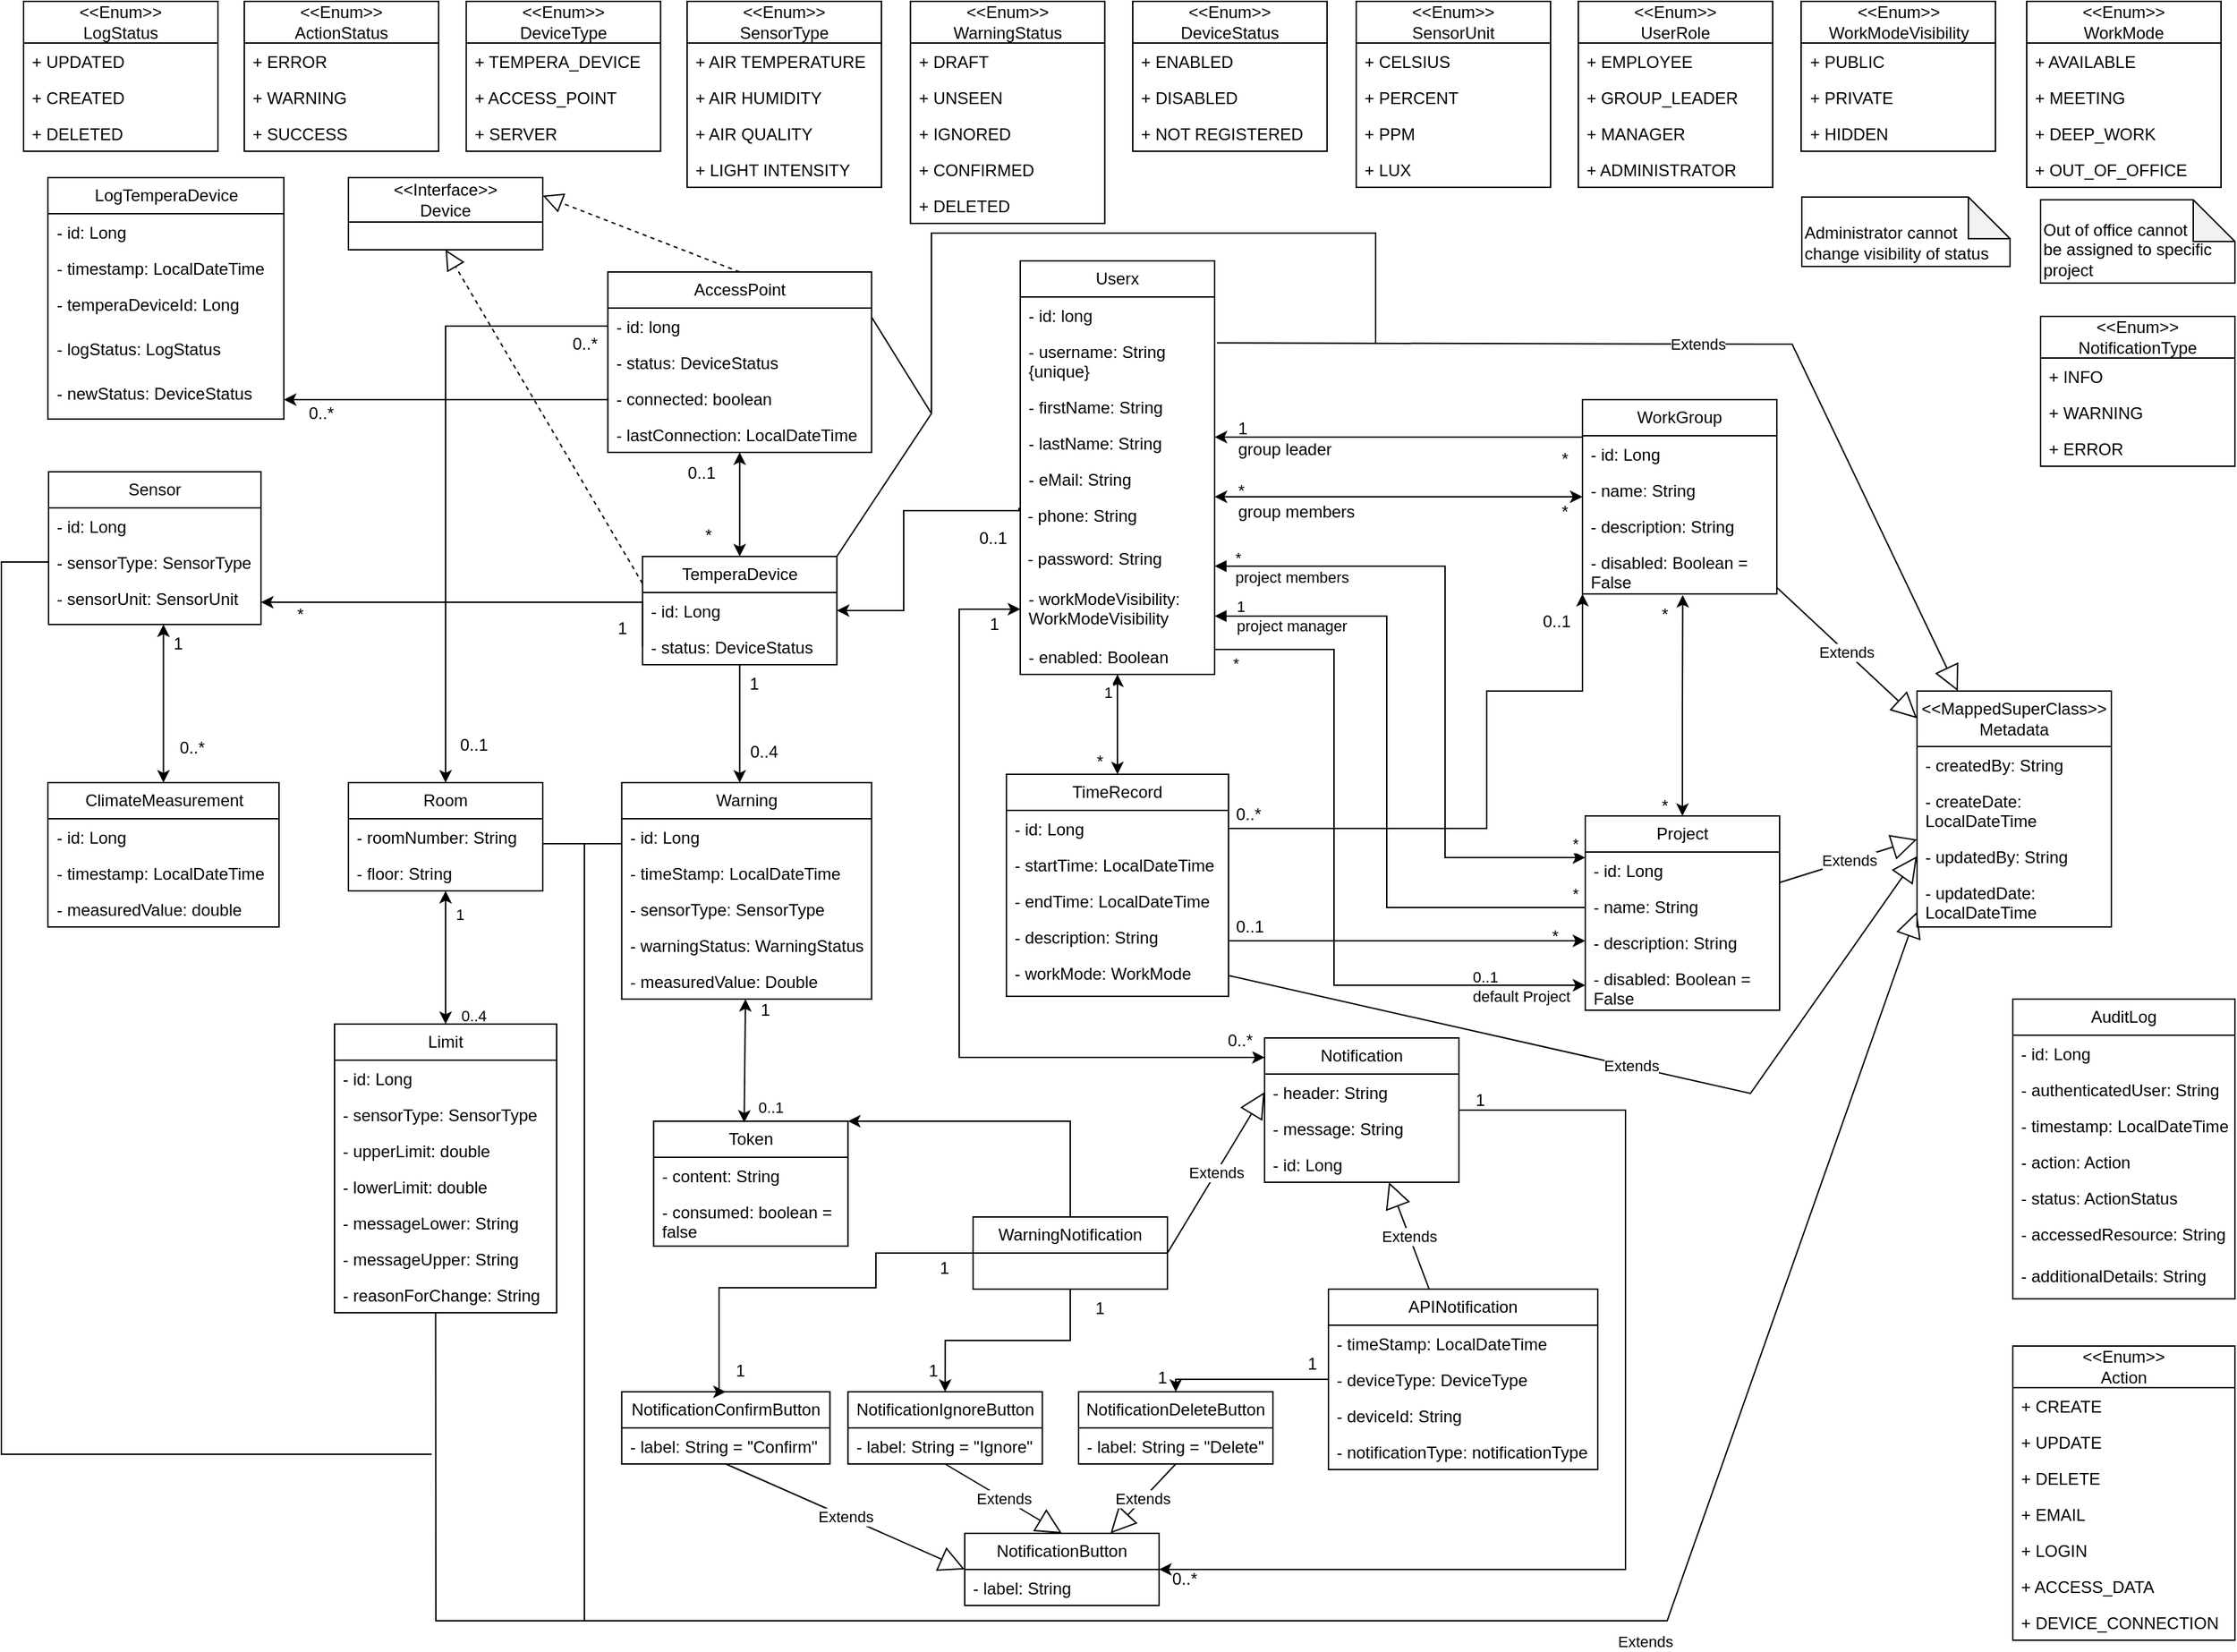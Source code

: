 <mxfile version="24.5.4" type="device">
  <diagram name="Page-1" id="QQPFiEXw2PVYD7hpeQM5">
    <mxGraphModel dx="1750" dy="870" grid="1" gridSize="10" guides="1" tooltips="1" connect="1" arrows="1" fold="1" page="1" pageScale="1" pageWidth="827" pageHeight="1169" math="0" shadow="0">
      <root>
        <mxCell id="0" />
        <mxCell id="1" parent="0" />
        <mxCell id="Cwy1mrhykgk7W19Uyt5k-77" style="edgeStyle=orthogonalEdgeStyle;rounded=0;orthogonalLoop=1;jettySize=auto;html=1;startArrow=classic;startFill=1;endArrow=classic;endFill=1;" parent="1" source="Cwy1mrhykgk7W19Uyt5k-2" target="Cwy1mrhykgk7W19Uyt5k-66" edge="1">
          <mxGeometry relative="1" as="geometry">
            <Array as="points">
              <mxPoint x="1020" y="390" />
              <mxPoint x="1020" y="390" />
            </Array>
          </mxGeometry>
        </mxCell>
        <mxCell id="Oftd3r0gdAzhBWTewlnY-47" style="edgeStyle=orthogonalEdgeStyle;rounded=0;orthogonalLoop=1;jettySize=auto;html=1;" parent="1" source="Oftd3r0gdAzhBWTewlnY-46" target="xIcpxFE4IZzw92GRgXKq-11" edge="1">
          <mxGeometry relative="1" as="geometry">
            <Array as="points">
              <mxPoint x="871" y="500" />
              <mxPoint x="990" y="500" />
              <mxPoint x="990" y="768" />
            </Array>
          </mxGeometry>
        </mxCell>
        <mxCell id="Oftd3r0gdAzhBWTewlnY-48" value="&lt;div&gt;0..1&lt;/div&gt;default Project" style="edgeLabel;html=1;align=left;verticalAlign=middle;resizable=0;points=[];labelBackgroundColor=none;" parent="Oftd3r0gdAzhBWTewlnY-47" vertex="1" connectable="0">
          <mxGeometry x="0.777" y="3" relative="1" as="geometry">
            <mxPoint x="-26" y="4" as="offset" />
          </mxGeometry>
        </mxCell>
        <mxCell id="Oftd3r0gdAzhBWTewlnY-49" value="*" style="edgeLabel;html=1;align=center;verticalAlign=middle;resizable=0;points=[];" parent="Oftd3r0gdAzhBWTewlnY-47" vertex="1" connectable="0">
          <mxGeometry x="-0.929" relative="1" as="geometry">
            <mxPoint x="-3" y="10" as="offset" />
          </mxGeometry>
        </mxCell>
        <mxCell id="Cwy1mrhykgk7W19Uyt5k-2" value="Userx" style="swimlane;fontStyle=0;childLayout=stackLayout;horizontal=1;startSize=26;fillColor=none;horizontalStack=0;resizeParent=1;resizeParentMax=0;resizeLast=0;collapsible=1;marginBottom=0;whiteSpace=wrap;html=1;" parent="1" vertex="1">
          <mxGeometry x="764" y="220" width="140" height="298" as="geometry" />
        </mxCell>
        <mxCell id="Cwy1mrhykgk7W19Uyt5k-3" value="- id: long" style="text;strokeColor=none;fillColor=none;align=left;verticalAlign=top;spacingLeft=4;spacingRight=4;overflow=hidden;rotatable=0;points=[[0,0.5],[1,0.5]];portConstraint=eastwest;whiteSpace=wrap;html=1;" parent="Cwy1mrhykgk7W19Uyt5k-2" vertex="1">
          <mxGeometry y="26" width="140" height="26" as="geometry" />
        </mxCell>
        <mxCell id="E3cmBj_o15PGKvkJgwe7-29" value="- username: String&lt;br&gt;{unique}" style="text;strokeColor=none;fillColor=none;align=left;verticalAlign=top;spacingLeft=4;spacingRight=4;overflow=hidden;rotatable=0;points=[[0,0.5],[1,0.5]];portConstraint=eastwest;whiteSpace=wrap;html=1;" parent="Cwy1mrhykgk7W19Uyt5k-2" vertex="1">
          <mxGeometry y="52" width="140" height="40" as="geometry" />
        </mxCell>
        <mxCell id="Cwy1mrhykgk7W19Uyt5k-4" value="- firstName: String" style="text;strokeColor=none;fillColor=none;align=left;verticalAlign=top;spacingLeft=4;spacingRight=4;overflow=hidden;rotatable=0;points=[[0,0.5],[1,0.5]];portConstraint=eastwest;whiteSpace=wrap;html=1;" parent="Cwy1mrhykgk7W19Uyt5k-2" vertex="1">
          <mxGeometry y="92" width="140" height="26" as="geometry" />
        </mxCell>
        <mxCell id="Cwy1mrhykgk7W19Uyt5k-5" value="- lastName: String" style="text;strokeColor=none;fillColor=none;align=left;verticalAlign=top;spacingLeft=4;spacingRight=4;overflow=hidden;rotatable=0;points=[[0,0.5],[1,0.5]];portConstraint=eastwest;whiteSpace=wrap;html=1;" parent="Cwy1mrhykgk7W19Uyt5k-2" vertex="1">
          <mxGeometry y="118" width="140" height="26" as="geometry" />
        </mxCell>
        <mxCell id="Cwy1mrhykgk7W19Uyt5k-18" value="- eMail: String" style="text;strokeColor=none;fillColor=none;align=left;verticalAlign=top;spacingLeft=4;spacingRight=4;overflow=hidden;rotatable=0;points=[[0,0.5],[1,0.5]];portConstraint=eastwest;whiteSpace=wrap;html=1;" parent="Cwy1mrhykgk7W19Uyt5k-2" vertex="1">
          <mxGeometry y="144" width="140" height="26" as="geometry" />
        </mxCell>
        <mxCell id="dXZDkoCATuiVBVUakrfx-56" value="&amp;nbsp;- phone: String" style="text;html=1;align=left;verticalAlign=top;resizable=0;points=[];autosize=1;strokeColor=none;fillColor=none;" parent="Cwy1mrhykgk7W19Uyt5k-2" vertex="1">
          <mxGeometry y="170" width="140" height="30" as="geometry" />
        </mxCell>
        <mxCell id="dXZDkoCATuiVBVUakrfx-71" value="&amp;nbsp;- password: String&amp;nbsp;" style="text;html=1;align=left;verticalAlign=middle;resizable=0;points=[];autosize=1;strokeColor=none;fillColor=none;" parent="Cwy1mrhykgk7W19Uyt5k-2" vertex="1">
          <mxGeometry y="200" width="140" height="30" as="geometry" />
        </mxCell>
        <mxCell id="Pyw14ohVQEGzg6IkXt8S-1" value="- workModeVisibility:&lt;br&gt;WorkModeVisibility" style="text;strokeColor=none;fillColor=none;align=left;verticalAlign=top;spacingLeft=4;spacingRight=4;overflow=hidden;rotatable=0;points=[[0,0.5],[1,0.5]];portConstraint=eastwest;whiteSpace=wrap;html=1;" parent="Cwy1mrhykgk7W19Uyt5k-2" vertex="1">
          <mxGeometry y="230" width="140" height="42" as="geometry" />
        </mxCell>
        <mxCell id="Oftd3r0gdAzhBWTewlnY-46" value="- enabled: Boolean" style="text;strokeColor=none;fillColor=none;align=left;verticalAlign=top;spacingLeft=4;spacingRight=4;overflow=hidden;rotatable=0;points=[[0,0.5],[1,0.5]];portConstraint=eastwest;whiteSpace=wrap;html=1;" parent="Cwy1mrhykgk7W19Uyt5k-2" vertex="1">
          <mxGeometry y="272" width="140" height="26" as="geometry" />
        </mxCell>
        <mxCell id="Cwy1mrhykgk7W19Uyt5k-23" value="&lt;div&gt;&lt;span style=&quot;background-color: initial;&quot;&gt;&amp;lt;&amp;lt;Enum&amp;gt;&amp;gt;&lt;/span&gt;&lt;/div&gt;&lt;div&gt;WorkMode&lt;/div&gt;" style="swimlane;fontStyle=0;childLayout=stackLayout;horizontal=1;startSize=30;fillColor=none;horizontalStack=0;resizeParent=1;resizeParentMax=0;resizeLast=0;collapsible=1;marginBottom=0;whiteSpace=wrap;html=1;" parent="1" vertex="1">
          <mxGeometry x="1489" y="33" width="140" height="134" as="geometry" />
        </mxCell>
        <mxCell id="Cwy1mrhykgk7W19Uyt5k-24" value="+ AVAILABLE" style="text;strokeColor=none;fillColor=none;align=left;verticalAlign=top;spacingLeft=4;spacingRight=4;overflow=hidden;rotatable=0;points=[[0,0.5],[1,0.5]];portConstraint=eastwest;whiteSpace=wrap;html=1;" parent="Cwy1mrhykgk7W19Uyt5k-23" vertex="1">
          <mxGeometry y="30" width="140" height="26" as="geometry" />
        </mxCell>
        <mxCell id="Cwy1mrhykgk7W19Uyt5k-25" value="+ MEETING" style="text;strokeColor=none;fillColor=none;align=left;verticalAlign=top;spacingLeft=4;spacingRight=4;overflow=hidden;rotatable=0;points=[[0,0.5],[1,0.5]];portConstraint=eastwest;whiteSpace=wrap;html=1;" parent="Cwy1mrhykgk7W19Uyt5k-23" vertex="1">
          <mxGeometry y="56" width="140" height="26" as="geometry" />
        </mxCell>
        <mxCell id="Cwy1mrhykgk7W19Uyt5k-26" value="+ DEEP_WORK" style="text;strokeColor=none;fillColor=none;align=left;verticalAlign=top;spacingLeft=4;spacingRight=4;overflow=hidden;rotatable=0;points=[[0,0.5],[1,0.5]];portConstraint=eastwest;whiteSpace=wrap;html=1;" parent="Cwy1mrhykgk7W19Uyt5k-23" vertex="1">
          <mxGeometry y="82" width="140" height="26" as="geometry" />
        </mxCell>
        <mxCell id="Cwy1mrhykgk7W19Uyt5k-27" value="+ OUT_OF_OFFICE" style="text;strokeColor=none;fillColor=none;align=left;verticalAlign=top;spacingLeft=4;spacingRight=4;overflow=hidden;rotatable=0;points=[[0,0.5],[1,0.5]];portConstraint=eastwest;whiteSpace=wrap;html=1;" parent="Cwy1mrhykgk7W19Uyt5k-23" vertex="1">
          <mxGeometry y="108" width="140" height="26" as="geometry" />
        </mxCell>
        <mxCell id="Cwy1mrhykgk7W19Uyt5k-28" value="Administrator cannot change visibility of status" style="shape=note;whiteSpace=wrap;html=1;backgroundOutline=1;darkOpacity=0.05;align=left;verticalAlign=bottom;" parent="1" vertex="1">
          <mxGeometry x="1327" y="174" width="150" height="50" as="geometry" />
        </mxCell>
        <mxCell id="Cwy1mrhykgk7W19Uyt5k-29" value="Out of office cannot&lt;div&gt;be assigned to specific project&lt;/div&gt;" style="shape=note;whiteSpace=wrap;html=1;backgroundOutline=1;darkOpacity=0.05;align=left;verticalAlign=bottom;" parent="1" vertex="1">
          <mxGeometry x="1499" y="176" width="140" height="60" as="geometry" />
        </mxCell>
        <mxCell id="Cwy1mrhykgk7W19Uyt5k-33" value="TemperaDevice" style="swimlane;fontStyle=0;childLayout=stackLayout;horizontal=1;startSize=26;fillColor=none;horizontalStack=0;resizeParent=1;resizeParentMax=0;resizeLast=0;collapsible=1;marginBottom=0;whiteSpace=wrap;html=1;" parent="1" vertex="1">
          <mxGeometry x="491.86" y="433" width="140" height="78" as="geometry" />
        </mxCell>
        <mxCell id="Cwy1mrhykgk7W19Uyt5k-34" value="- id: Long" style="text;strokeColor=none;fillColor=none;align=left;verticalAlign=top;spacingLeft=4;spacingRight=4;overflow=hidden;rotatable=0;points=[[0,0.5],[1,0.5]];portConstraint=eastwest;whiteSpace=wrap;html=1;" parent="Cwy1mrhykgk7W19Uyt5k-33" vertex="1">
          <mxGeometry y="26" width="140" height="26" as="geometry" />
        </mxCell>
        <mxCell id="Oftd3r0gdAzhBWTewlnY-28" value="- status: DeviceStatus" style="text;strokeColor=none;fillColor=none;align=left;verticalAlign=top;spacingLeft=4;spacingRight=4;overflow=hidden;rotatable=0;points=[[0,0.5],[1,0.5]];portConstraint=eastwest;whiteSpace=wrap;html=1;" parent="Cwy1mrhykgk7W19Uyt5k-33" vertex="1">
          <mxGeometry y="52" width="140" height="26" as="geometry" />
        </mxCell>
        <mxCell id="Cwy1mrhykgk7W19Uyt5k-42" value="Sensor" style="swimlane;fontStyle=0;childLayout=stackLayout;horizontal=1;startSize=26;fillColor=none;horizontalStack=0;resizeParent=1;resizeParentMax=0;resizeLast=0;collapsible=1;marginBottom=0;whiteSpace=wrap;html=1;" parent="1" vertex="1">
          <mxGeometry x="64" y="372" width="153" height="110" as="geometry" />
        </mxCell>
        <mxCell id="Cwy1mrhykgk7W19Uyt5k-43" value="- id: Long" style="text;strokeColor=none;fillColor=none;align=left;verticalAlign=top;spacingLeft=4;spacingRight=4;overflow=hidden;rotatable=0;points=[[0,0.5],[1,0.5]];portConstraint=eastwest;whiteSpace=wrap;html=1;" parent="Cwy1mrhykgk7W19Uyt5k-42" vertex="1">
          <mxGeometry y="26" width="153" height="26" as="geometry" />
        </mxCell>
        <mxCell id="Cwy1mrhykgk7W19Uyt5k-44" value="- sensorType: SensorType" style="text;strokeColor=none;fillColor=none;align=left;verticalAlign=top;spacingLeft=4;spacingRight=4;overflow=hidden;rotatable=0;points=[[0,0.5],[1,0.5]];portConstraint=eastwest;whiteSpace=wrap;html=1;" parent="Cwy1mrhykgk7W19Uyt5k-42" vertex="1">
          <mxGeometry y="52" width="153" height="26" as="geometry" />
        </mxCell>
        <mxCell id="Cwy1mrhykgk7W19Uyt5k-45" value="- sensorUnit: SensorUnit" style="text;strokeColor=none;fillColor=none;align=left;verticalAlign=top;spacingLeft=4;spacingRight=4;overflow=hidden;rotatable=0;points=[[0,0.5],[1,0.5]];portConstraint=eastwest;whiteSpace=wrap;html=1;" parent="Cwy1mrhykgk7W19Uyt5k-42" vertex="1">
          <mxGeometry y="78" width="153" height="32" as="geometry" />
        </mxCell>
        <mxCell id="Cwy1mrhykgk7W19Uyt5k-73" style="edgeStyle=orthogonalEdgeStyle;rounded=0;orthogonalLoop=1;jettySize=auto;html=1;startArrow=none;startFill=0;" parent="1" source="Cwy1mrhykgk7W19Uyt5k-51" target="Cwy1mrhykgk7W19Uyt5k-61" edge="1">
          <mxGeometry relative="1" as="geometry">
            <Array as="points">
              <mxPoint x="1070" y="710" />
              <mxPoint x="1070" y="710" />
            </Array>
          </mxGeometry>
        </mxCell>
        <mxCell id="Cwy1mrhykgk7W19Uyt5k-51" value="TimeRecord" style="swimlane;fontStyle=0;childLayout=stackLayout;horizontal=1;startSize=26;fillColor=none;horizontalStack=0;resizeParent=1;resizeParentMax=0;resizeLast=0;collapsible=1;marginBottom=0;whiteSpace=wrap;html=1;" parent="1" vertex="1">
          <mxGeometry x="754" y="590" width="160" height="160" as="geometry" />
        </mxCell>
        <mxCell id="Cwy1mrhykgk7W19Uyt5k-52" value="- id: Long" style="text;strokeColor=none;fillColor=none;align=left;verticalAlign=top;spacingLeft=4;spacingRight=4;overflow=hidden;rotatable=0;points=[[0,0.5],[1,0.5]];portConstraint=eastwest;whiteSpace=wrap;html=1;" parent="Cwy1mrhykgk7W19Uyt5k-51" vertex="1">
          <mxGeometry y="26" width="160" height="26" as="geometry" />
        </mxCell>
        <mxCell id="Cwy1mrhykgk7W19Uyt5k-53" value="- startTime: LocalDateTime" style="text;strokeColor=none;fillColor=none;align=left;verticalAlign=top;spacingLeft=4;spacingRight=4;overflow=hidden;rotatable=0;points=[[0,0.5],[1,0.5]];portConstraint=eastwest;whiteSpace=wrap;html=1;" parent="Cwy1mrhykgk7W19Uyt5k-51" vertex="1">
          <mxGeometry y="52" width="160" height="26" as="geometry" />
        </mxCell>
        <mxCell id="Cwy1mrhykgk7W19Uyt5k-54" value="- endTime: LocalDateTime" style="text;strokeColor=none;fillColor=none;align=left;verticalAlign=top;spacingLeft=4;spacingRight=4;overflow=hidden;rotatable=0;points=[[0,0.5],[1,0.5]];portConstraint=eastwest;whiteSpace=wrap;html=1;" parent="Cwy1mrhykgk7W19Uyt5k-51" vertex="1">
          <mxGeometry y="78" width="160" height="26" as="geometry" />
        </mxCell>
        <mxCell id="Cwy1mrhykgk7W19Uyt5k-55" value="- description: String" style="text;strokeColor=none;fillColor=none;align=left;verticalAlign=top;spacingLeft=4;spacingRight=4;overflow=hidden;rotatable=0;points=[[0,0.5],[1,0.5]];portConstraint=eastwest;whiteSpace=wrap;html=1;" parent="Cwy1mrhykgk7W19Uyt5k-51" vertex="1">
          <mxGeometry y="104" width="160" height="26" as="geometry" />
        </mxCell>
        <mxCell id="SwJx_v6wqUu1_aWkYeUt-8" value="- workMode: WorkMode" style="text;strokeColor=none;fillColor=none;align=left;verticalAlign=top;spacingLeft=4;spacingRight=4;overflow=hidden;rotatable=0;points=[[0,0.5],[1,0.5]];portConstraint=eastwest;whiteSpace=wrap;html=1;" parent="Cwy1mrhykgk7W19Uyt5k-51" vertex="1">
          <mxGeometry y="130" width="160" height="30" as="geometry" />
        </mxCell>
        <mxCell id="Cwy1mrhykgk7W19Uyt5k-61" value="Project" style="swimlane;fontStyle=0;childLayout=stackLayout;horizontal=1;startSize=26;fillColor=none;horizontalStack=0;resizeParent=1;resizeParentMax=0;resizeLast=0;collapsible=1;marginBottom=0;whiteSpace=wrap;html=1;" parent="1" vertex="1">
          <mxGeometry x="1171" y="620" width="140" height="140" as="geometry" />
        </mxCell>
        <mxCell id="Oftd3r0gdAzhBWTewlnY-36" value="- id: Long" style="text;strokeColor=none;fillColor=none;align=left;verticalAlign=top;spacingLeft=4;spacingRight=4;overflow=hidden;rotatable=0;points=[[0,0.5],[1,0.5]];portConstraint=eastwest;whiteSpace=wrap;html=1;" parent="Cwy1mrhykgk7W19Uyt5k-61" vertex="1">
          <mxGeometry y="26" width="140" height="26" as="geometry" />
        </mxCell>
        <mxCell id="Cwy1mrhykgk7W19Uyt5k-63" value="- name: String" style="text;strokeColor=none;fillColor=none;align=left;verticalAlign=top;spacingLeft=4;spacingRight=4;overflow=hidden;rotatable=0;points=[[0,0.5],[1,0.5]];portConstraint=eastwest;whiteSpace=wrap;html=1;" parent="Cwy1mrhykgk7W19Uyt5k-61" vertex="1">
          <mxGeometry y="52" width="140" height="26" as="geometry" />
        </mxCell>
        <mxCell id="Cwy1mrhykgk7W19Uyt5k-64" value="- description: String" style="text;strokeColor=none;fillColor=none;align=left;verticalAlign=top;spacingLeft=4;spacingRight=4;overflow=hidden;rotatable=0;points=[[0,0.5],[1,0.5]];portConstraint=eastwest;whiteSpace=wrap;html=1;" parent="Cwy1mrhykgk7W19Uyt5k-61" vertex="1">
          <mxGeometry y="78" width="140" height="26" as="geometry" />
        </mxCell>
        <mxCell id="xIcpxFE4IZzw92GRgXKq-11" value="- disabled: Boolean = False" style="text;strokeColor=none;fillColor=none;align=left;verticalAlign=top;spacingLeft=4;spacingRight=4;overflow=hidden;rotatable=0;points=[[0,0.5],[1,0.5]];portConstraint=eastwest;whiteSpace=wrap;html=1;" parent="Cwy1mrhykgk7W19Uyt5k-61" vertex="1">
          <mxGeometry y="104" width="140" height="36" as="geometry" />
        </mxCell>
        <mxCell id="Cwy1mrhykgk7W19Uyt5k-66" value="WorkGroup" style="swimlane;fontStyle=0;childLayout=stackLayout;horizontal=1;startSize=26;fillColor=none;horizontalStack=0;resizeParent=1;resizeParentMax=0;resizeLast=0;collapsible=1;marginBottom=0;whiteSpace=wrap;html=1;" parent="1" vertex="1">
          <mxGeometry x="1169" y="320" width="140" height="140" as="geometry" />
        </mxCell>
        <mxCell id="Cwy1mrhykgk7W19Uyt5k-67" value="- id: Long" style="text;strokeColor=none;fillColor=none;align=left;verticalAlign=top;spacingLeft=4;spacingRight=4;overflow=hidden;rotatable=0;points=[[0,0.5],[1,0.5]];portConstraint=eastwest;whiteSpace=wrap;html=1;" parent="Cwy1mrhykgk7W19Uyt5k-66" vertex="1">
          <mxGeometry y="26" width="140" height="26" as="geometry" />
        </mxCell>
        <mxCell id="Cwy1mrhykgk7W19Uyt5k-68" value="- name: String" style="text;strokeColor=none;fillColor=none;align=left;verticalAlign=top;spacingLeft=4;spacingRight=4;overflow=hidden;rotatable=0;points=[[0,0.5],[1,0.5]];portConstraint=eastwest;whiteSpace=wrap;html=1;" parent="Cwy1mrhykgk7W19Uyt5k-66" vertex="1">
          <mxGeometry y="52" width="140" height="26" as="geometry" />
        </mxCell>
        <mxCell id="xIcpxFE4IZzw92GRgXKq-19" value="- description: String" style="text;strokeColor=none;fillColor=none;align=left;verticalAlign=top;spacingLeft=4;spacingRight=4;overflow=hidden;rotatable=0;points=[[0,0.5],[1,0.5]];portConstraint=eastwest;whiteSpace=wrap;html=1;" parent="Cwy1mrhykgk7W19Uyt5k-66" vertex="1">
          <mxGeometry y="78" width="140" height="26" as="geometry" />
        </mxCell>
        <mxCell id="Cwy1mrhykgk7W19Uyt5k-69" value="- disabled: Boolean = False" style="text;strokeColor=none;fillColor=none;align=left;verticalAlign=top;spacingLeft=4;spacingRight=4;overflow=hidden;rotatable=0;points=[[0,0.5],[1,0.5]];portConstraint=eastwest;whiteSpace=wrap;html=1;" parent="Cwy1mrhykgk7W19Uyt5k-66" vertex="1">
          <mxGeometry y="104" width="140" height="36" as="geometry" />
        </mxCell>
        <mxCell id="Cwy1mrhykgk7W19Uyt5k-89" value="" style="edgeStyle=orthogonalEdgeStyle;rounded=0;orthogonalLoop=1;jettySize=auto;html=1;entryX=0.5;entryY=0;entryDx=0;entryDy=0;startArrow=classic;startFill=1;endArrow=classic;endFill=1;" parent="1" source="Cwy1mrhykgk7W19Uyt5k-84" target="Cwy1mrhykgk7W19Uyt5k-33" edge="1">
          <mxGeometry relative="1" as="geometry">
            <mxPoint x="304" y="420" as="targetPoint" />
          </mxGeometry>
        </mxCell>
        <mxCell id="Cwy1mrhykgk7W19Uyt5k-84" value="AccessPoint" style="swimlane;fontStyle=0;childLayout=stackLayout;horizontal=1;startSize=26;fillColor=none;horizontalStack=0;resizeParent=1;resizeParentMax=0;resizeLast=0;collapsible=1;marginBottom=0;whiteSpace=wrap;html=1;" parent="1" vertex="1">
          <mxGeometry x="466.86" y="228" width="190" height="130" as="geometry" />
        </mxCell>
        <mxCell id="Oftd3r0gdAzhBWTewlnY-18" value="- id: long" style="text;strokeColor=none;fillColor=none;align=left;verticalAlign=top;spacingLeft=4;spacingRight=4;overflow=hidden;rotatable=0;points=[[0,0.5],[1,0.5]];portConstraint=eastwest;whiteSpace=wrap;html=1;" parent="Cwy1mrhykgk7W19Uyt5k-84" vertex="1">
          <mxGeometry y="26" width="190" height="26" as="geometry" />
        </mxCell>
        <mxCell id="Cwy1mrhykgk7W19Uyt5k-85" value="&lt;span style=&quot;text-align: center;&quot;&gt;- status: DeviceStatus&lt;/span&gt;" style="text;strokeColor=none;fillColor=none;align=left;verticalAlign=top;spacingLeft=4;spacingRight=4;overflow=hidden;rotatable=0;points=[[0,0.5],[1,0.5]];portConstraint=eastwest;whiteSpace=wrap;html=1;" parent="Cwy1mrhykgk7W19Uyt5k-84" vertex="1">
          <mxGeometry y="52" width="190" height="26" as="geometry" />
        </mxCell>
        <mxCell id="eVhPCIUnSY3Js0PmHgSN-1" value="&lt;span style=&quot;text-align: center;&quot;&gt;- connected: boolean&lt;/span&gt;" style="text;strokeColor=none;fillColor=none;align=left;verticalAlign=top;spacingLeft=4;spacingRight=4;overflow=hidden;rotatable=0;points=[[0,0.5],[1,0.5]];portConstraint=eastwest;whiteSpace=wrap;html=1;" parent="Cwy1mrhykgk7W19Uyt5k-84" vertex="1">
          <mxGeometry y="78" width="190" height="26" as="geometry" />
        </mxCell>
        <mxCell id="eVhPCIUnSY3Js0PmHgSN-2" value="&lt;span style=&quot;text-align: center;&quot;&gt;- lastConnection: LocalDateTime&lt;/span&gt;" style="text;strokeColor=none;fillColor=none;align=left;verticalAlign=top;spacingLeft=4;spacingRight=4;overflow=hidden;rotatable=0;points=[[0,0.5],[1,0.5]];portConstraint=eastwest;whiteSpace=wrap;html=1;" parent="Cwy1mrhykgk7W19Uyt5k-84" vertex="1">
          <mxGeometry y="104" width="190" height="26" as="geometry" />
        </mxCell>
        <mxCell id="Cwy1mrhykgk7W19Uyt5k-92" style="edgeStyle=orthogonalEdgeStyle;rounded=0;orthogonalLoop=1;jettySize=auto;html=1;exitX=0.5;exitY=0;exitDx=0;exitDy=0;entryX=0.516;entryY=1.022;entryDx=0;entryDy=0;endArrow=classic;endFill=1;startArrow=classic;startFill=1;entryPerimeter=0;" parent="1" source="Cwy1mrhykgk7W19Uyt5k-61" target="Cwy1mrhykgk7W19Uyt5k-69" edge="1">
          <mxGeometry relative="1" as="geometry" />
        </mxCell>
        <mxCell id="7zojl5Q5WGw_NqvR2qZJ-20" value="&lt;div&gt;&lt;span style=&quot;background-color: initial;&quot;&gt;&amp;lt;&amp;lt;Enum&amp;gt;&amp;gt;&lt;/span&gt;&lt;/div&gt;&lt;div&gt;WorkModeVisibility&lt;/div&gt;" style="swimlane;fontStyle=0;childLayout=stackLayout;horizontal=1;startSize=30;fillColor=none;horizontalStack=0;resizeParent=1;resizeParentMax=0;resizeLast=0;collapsible=1;marginBottom=0;whiteSpace=wrap;html=1;" parent="1" vertex="1">
          <mxGeometry x="1326.5" y="33" width="140" height="108" as="geometry" />
        </mxCell>
        <mxCell id="7zojl5Q5WGw_NqvR2qZJ-21" value="+ PUBLIC" style="text;strokeColor=none;fillColor=none;align=left;verticalAlign=top;spacingLeft=4;spacingRight=4;overflow=hidden;rotatable=0;points=[[0,0.5],[1,0.5]];portConstraint=eastwest;whiteSpace=wrap;html=1;" parent="7zojl5Q5WGw_NqvR2qZJ-20" vertex="1">
          <mxGeometry y="30" width="140" height="26" as="geometry" />
        </mxCell>
        <mxCell id="7zojl5Q5WGw_NqvR2qZJ-22" value="+ PRIVATE" style="text;strokeColor=none;fillColor=none;align=left;verticalAlign=top;spacingLeft=4;spacingRight=4;overflow=hidden;rotatable=0;points=[[0,0.5],[1,0.5]];portConstraint=eastwest;whiteSpace=wrap;html=1;" parent="7zojl5Q5WGw_NqvR2qZJ-20" vertex="1">
          <mxGeometry y="56" width="140" height="26" as="geometry" />
        </mxCell>
        <mxCell id="7zojl5Q5WGw_NqvR2qZJ-23" value="+ HIDDEN" style="text;strokeColor=none;fillColor=none;align=left;verticalAlign=top;spacingLeft=4;spacingRight=4;overflow=hidden;rotatable=0;points=[[0,0.5],[1,0.5]];portConstraint=eastwest;whiteSpace=wrap;html=1;" parent="7zojl5Q5WGw_NqvR2qZJ-20" vertex="1">
          <mxGeometry y="82" width="140" height="26" as="geometry" />
        </mxCell>
        <mxCell id="O80EvN_YgzfDTDmak-j--1" value="" style="edgeStyle=orthogonalEdgeStyle;rounded=0;orthogonalLoop=1;jettySize=auto;html=1;endArrow=classic;endFill=1;startArrow=classic;startFill=1;" parent="1" source="7zojl5Q5WGw_NqvR2qZJ-27" target="dXZDkoCATuiVBVUakrfx-18" edge="1">
          <mxGeometry relative="1" as="geometry">
            <mxPoint x="360" y="710" as="sourcePoint" />
          </mxGeometry>
        </mxCell>
        <mxCell id="Oftd3r0gdAzhBWTewlnY-43" value="1" style="edgeLabel;html=1;align=center;verticalAlign=middle;resizable=0;points=[];" parent="O80EvN_YgzfDTDmak-j--1" vertex="1" connectable="0">
          <mxGeometry x="-0.491" relative="1" as="geometry">
            <mxPoint x="10" y="-8" as="offset" />
          </mxGeometry>
        </mxCell>
        <mxCell id="Oftd3r0gdAzhBWTewlnY-44" value="0..4" style="edgeLabel;html=1;align=center;verticalAlign=middle;resizable=0;points=[];" parent="O80EvN_YgzfDTDmak-j--1" vertex="1" connectable="0">
          <mxGeometry x="0.402" y="2" relative="1" as="geometry">
            <mxPoint x="18" y="22" as="offset" />
          </mxGeometry>
        </mxCell>
        <mxCell id="7zojl5Q5WGw_NqvR2qZJ-27" value="Room" style="swimlane;fontStyle=0;childLayout=stackLayout;horizontal=1;startSize=26;fillColor=none;horizontalStack=0;resizeParent=1;resizeParentMax=0;resizeLast=0;collapsible=1;marginBottom=0;whiteSpace=wrap;html=1;" parent="1" vertex="1">
          <mxGeometry x="280" y="596" width="140" height="78" as="geometry" />
        </mxCell>
        <mxCell id="7zojl5Q5WGw_NqvR2qZJ-28" value="- roomNumber: String" style="text;strokeColor=none;fillColor=none;align=left;verticalAlign=top;spacingLeft=4;spacingRight=4;overflow=hidden;rotatable=0;points=[[0,0.5],[1,0.5]];portConstraint=eastwest;whiteSpace=wrap;html=1;" parent="7zojl5Q5WGw_NqvR2qZJ-27" vertex="1">
          <mxGeometry y="26" width="140" height="26" as="geometry" />
        </mxCell>
        <mxCell id="E3cmBj_o15PGKvkJgwe7-2" value="- floor: String" style="text;strokeColor=none;fillColor=none;align=left;verticalAlign=top;spacingLeft=4;spacingRight=4;overflow=hidden;rotatable=0;points=[[0,0.5],[1,0.5]];portConstraint=eastwest;whiteSpace=wrap;html=1;" parent="7zojl5Q5WGw_NqvR2qZJ-27" vertex="1">
          <mxGeometry y="52" width="140" height="26" as="geometry" />
        </mxCell>
        <mxCell id="7zojl5Q5WGw_NqvR2qZJ-33" value="&lt;div&gt;&lt;span style=&quot;background-color: initial;&quot;&gt;&amp;lt;&amp;lt;Enum&amp;gt;&amp;gt;&lt;/span&gt;&lt;/div&gt;&lt;div&gt;UserRole&lt;/div&gt;" style="swimlane;fontStyle=0;childLayout=stackLayout;horizontal=1;startSize=30;fillColor=none;horizontalStack=0;resizeParent=1;resizeParentMax=0;resizeLast=0;collapsible=1;marginBottom=0;whiteSpace=wrap;html=1;" parent="1" vertex="1">
          <mxGeometry x="1166" y="33" width="140" height="134" as="geometry" />
        </mxCell>
        <mxCell id="7zojl5Q5WGw_NqvR2qZJ-34" value="+ EMPLOYEE" style="text;strokeColor=none;fillColor=none;align=left;verticalAlign=top;spacingLeft=4;spacingRight=4;overflow=hidden;rotatable=0;points=[[0,0.5],[1,0.5]];portConstraint=eastwest;whiteSpace=wrap;html=1;" parent="7zojl5Q5WGw_NqvR2qZJ-33" vertex="1">
          <mxGeometry y="30" width="140" height="26" as="geometry" />
        </mxCell>
        <mxCell id="7zojl5Q5WGw_NqvR2qZJ-35" value="+ GROUP_LEADER" style="text;strokeColor=none;fillColor=none;align=left;verticalAlign=top;spacingLeft=4;spacingRight=4;overflow=hidden;rotatable=0;points=[[0,0.5],[1,0.5]];portConstraint=eastwest;whiteSpace=wrap;html=1;" parent="7zojl5Q5WGw_NqvR2qZJ-33" vertex="1">
          <mxGeometry y="56" width="140" height="26" as="geometry" />
        </mxCell>
        <mxCell id="7zojl5Q5WGw_NqvR2qZJ-36" value="+ MANAGER" style="text;strokeColor=none;fillColor=none;align=left;verticalAlign=top;spacingLeft=4;spacingRight=4;overflow=hidden;rotatable=0;points=[[0,0.5],[1,0.5]];portConstraint=eastwest;whiteSpace=wrap;html=1;" parent="7zojl5Q5WGw_NqvR2qZJ-33" vertex="1">
          <mxGeometry y="82" width="140" height="26" as="geometry" />
        </mxCell>
        <mxCell id="7zojl5Q5WGw_NqvR2qZJ-37" value="+ ADMINISTRATOR" style="text;strokeColor=none;fillColor=none;align=left;verticalAlign=top;spacingLeft=4;spacingRight=4;overflow=hidden;rotatable=0;points=[[0,0.5],[1,0.5]];portConstraint=eastwest;whiteSpace=wrap;html=1;" parent="7zojl5Q5WGw_NqvR2qZJ-33" vertex="1">
          <mxGeometry y="108" width="140" height="26" as="geometry" />
        </mxCell>
        <mxCell id="dXZDkoCATuiVBVUakrfx-1" value="*" style="text;html=1;align=center;verticalAlign=middle;resizable=0;points=[];autosize=1;strokeColor=none;fillColor=none;" parent="1" vertex="1">
          <mxGeometry x="806" y="566" width="30" height="30" as="geometry" />
        </mxCell>
        <mxCell id="dXZDkoCATuiVBVUakrfx-5" style="edgeStyle=orthogonalEdgeStyle;rounded=0;orthogonalLoop=1;jettySize=auto;html=1;entryX=0.5;entryY=0;entryDx=0;entryDy=0;endArrow=classic;endFill=1;startArrow=none;startFill=0;exitX=0;exitY=0.5;exitDx=0;exitDy=0;" parent="1" source="Oftd3r0gdAzhBWTewlnY-18" target="7zojl5Q5WGw_NqvR2qZJ-27" edge="1">
          <mxGeometry relative="1" as="geometry">
            <mxPoint x="402.86" y="431" as="sourcePoint" />
          </mxGeometry>
        </mxCell>
        <mxCell id="Oftd3r0gdAzhBWTewlnY-26" value="&lt;font style=&quot;font-size: 12px;&quot;&gt;0..1&lt;/font&gt;" style="edgeLabel;html=1;align=center;verticalAlign=middle;resizable=0;points=[];" parent="dXZDkoCATuiVBVUakrfx-5" vertex="1" connectable="0">
          <mxGeometry x="0.756" y="-1" relative="1" as="geometry">
            <mxPoint x="21" y="27" as="offset" />
          </mxGeometry>
        </mxCell>
        <mxCell id="E3cmBj_o15PGKvkJgwe7-15" value="&lt;font style=&quot;font-size: 12px;&quot;&gt;0..*&lt;/font&gt;" style="edgeLabel;html=1;align=center;verticalAlign=middle;resizable=0;points=[];" parent="dXZDkoCATuiVBVUakrfx-5" vertex="1" connectable="0">
          <mxGeometry x="-0.823" y="1" relative="1" as="geometry">
            <mxPoint x="-168" y="62" as="offset" />
          </mxGeometry>
        </mxCell>
        <mxCell id="dXZDkoCATuiVBVUakrfx-7" style="edgeStyle=orthogonalEdgeStyle;rounded=0;orthogonalLoop=1;jettySize=auto;html=1;exitX=0;exitY=0.5;exitDx=0;exitDy=0;entryX=1;entryY=0.5;entryDx=0;entryDy=0;" parent="1" source="Oftd3r0gdAzhBWTewlnY-28" target="Cwy1mrhykgk7W19Uyt5k-45" edge="1">
          <mxGeometry relative="1" as="geometry">
            <mxPoint x="402.86" y="437" as="sourcePoint" />
            <Array as="points">
              <mxPoint x="492" y="466" />
            </Array>
          </mxGeometry>
        </mxCell>
        <mxCell id="dXZDkoCATuiVBVUakrfx-8" value="*" style="text;html=1;align=center;verticalAlign=middle;resizable=0;points=[];autosize=1;strokeColor=none;fillColor=none;" parent="1" vertex="1">
          <mxGeometry x="230" y="460" width="30" height="30" as="geometry" />
        </mxCell>
        <mxCell id="dXZDkoCATuiVBVUakrfx-13" style="edgeStyle=orthogonalEdgeStyle;rounded=0;orthogonalLoop=1;jettySize=auto;html=1;entryX=0.5;entryY=0;entryDx=0;entryDy=0;startArrow=classic;startFill=1;" parent="1" source="Cwy1mrhykgk7W19Uyt5k-2" target="Cwy1mrhykgk7W19Uyt5k-51" edge="1">
          <mxGeometry relative="1" as="geometry">
            <mxPoint x="830" y="520" as="sourcePoint" />
          </mxGeometry>
        </mxCell>
        <mxCell id="wJIPUqA15NLtVmt8cobr-1" value="1" style="edgeLabel;html=1;align=center;verticalAlign=middle;resizable=0;points=[];" parent="dXZDkoCATuiVBVUakrfx-13" vertex="1" connectable="0">
          <mxGeometry x="-0.763" y="-1" relative="1" as="geometry">
            <mxPoint x="-6" y="4" as="offset" />
          </mxGeometry>
        </mxCell>
        <mxCell id="dXZDkoCATuiVBVUakrfx-18" value="Limit" style="swimlane;fontStyle=0;childLayout=stackLayout;horizontal=1;startSize=26;fillColor=none;horizontalStack=0;resizeParent=1;resizeParentMax=0;resizeLast=0;collapsible=1;marginBottom=0;whiteSpace=wrap;html=1;" parent="1" vertex="1">
          <mxGeometry x="270" y="770" width="160" height="208" as="geometry">
            <mxRectangle x="280" y="780" width="70" height="30" as="alternateBounds" />
          </mxGeometry>
        </mxCell>
        <mxCell id="xIcpxFE4IZzw92GRgXKq-9" value="- id: Long" style="text;strokeColor=none;fillColor=none;align=left;verticalAlign=top;spacingLeft=4;spacingRight=4;overflow=hidden;rotatable=0;points=[[0,0.5],[1,0.5]];portConstraint=eastwest;whiteSpace=wrap;html=1;" parent="dXZDkoCATuiVBVUakrfx-18" vertex="1">
          <mxGeometry y="26" width="160" height="26" as="geometry" />
        </mxCell>
        <mxCell id="dXZDkoCATuiVBVUakrfx-19" value="- sensorType: SensorType" style="text;strokeColor=none;fillColor=none;align=left;verticalAlign=top;spacingLeft=4;spacingRight=4;overflow=hidden;rotatable=0;points=[[0,0.5],[1,0.5]];portConstraint=eastwest;whiteSpace=wrap;html=1;" parent="dXZDkoCATuiVBVUakrfx-18" vertex="1">
          <mxGeometry y="52" width="160" height="26" as="geometry" />
        </mxCell>
        <mxCell id="DAv40-HZrpSK0WU36weA-4" value="- upperLimit: double" style="text;strokeColor=none;fillColor=none;align=left;verticalAlign=top;spacingLeft=4;spacingRight=4;overflow=hidden;rotatable=0;points=[[0,0.5],[1,0.5]];portConstraint=eastwest;whiteSpace=wrap;html=1;" parent="dXZDkoCATuiVBVUakrfx-18" vertex="1">
          <mxGeometry y="78" width="160" height="26" as="geometry" />
        </mxCell>
        <mxCell id="dXZDkoCATuiVBVUakrfx-20" value="- lowerLimit: double" style="text;strokeColor=none;fillColor=none;align=left;verticalAlign=top;spacingLeft=4;spacingRight=4;overflow=hidden;rotatable=0;points=[[0,0.5],[1,0.5]];portConstraint=eastwest;whiteSpace=wrap;html=1;" parent="dXZDkoCATuiVBVUakrfx-18" vertex="1">
          <mxGeometry y="104" width="160" height="26" as="geometry" />
        </mxCell>
        <mxCell id="dXZDkoCATuiVBVUakrfx-22" value="- messageLower: String" style="text;strokeColor=none;fillColor=none;align=left;verticalAlign=top;spacingLeft=4;spacingRight=4;overflow=hidden;rotatable=0;points=[[0,0.5],[1,0.5]];portConstraint=eastwest;whiteSpace=wrap;html=1;" parent="dXZDkoCATuiVBVUakrfx-18" vertex="1">
          <mxGeometry y="130" width="160" height="26" as="geometry" />
        </mxCell>
        <mxCell id="E3cmBj_o15PGKvkJgwe7-6" value="- messageUpper: String" style="text;strokeColor=none;fillColor=none;align=left;verticalAlign=top;spacingLeft=4;spacingRight=4;overflow=hidden;rotatable=0;points=[[0,0.5],[1,0.5]];portConstraint=eastwest;whiteSpace=wrap;html=1;" parent="dXZDkoCATuiVBVUakrfx-18" vertex="1">
          <mxGeometry y="156" width="160" height="26" as="geometry" />
        </mxCell>
        <mxCell id="E3cmBj_o15PGKvkJgwe7-4" value="- reasonForChange: String" style="text;strokeColor=none;fillColor=none;align=left;verticalAlign=top;spacingLeft=4;spacingRight=4;overflow=hidden;rotatable=0;points=[[0,0.5],[1,0.5]];portConstraint=eastwest;whiteSpace=wrap;html=1;" parent="dXZDkoCATuiVBVUakrfx-18" vertex="1">
          <mxGeometry y="182" width="160" height="26" as="geometry" />
        </mxCell>
        <mxCell id="hVhWbbY7CrYQ7VVOOuwS-7" style="edgeStyle=orthogonalEdgeStyle;rounded=0;orthogonalLoop=1;jettySize=auto;html=1;exitX=1;exitY=0.5;exitDx=0;exitDy=0;" parent="dXZDkoCATuiVBVUakrfx-18" source="dXZDkoCATuiVBVUakrfx-20" target="dXZDkoCATuiVBVUakrfx-20" edge="1">
          <mxGeometry relative="1" as="geometry" />
        </mxCell>
        <mxCell id="dXZDkoCATuiVBVUakrfx-55" style="edgeStyle=orthogonalEdgeStyle;rounded=0;orthogonalLoop=1;jettySize=auto;html=1;exitX=0;exitY=0.5;exitDx=0;exitDy=0;startArrow=none;startFill=0;endArrow=classic;endFill=1;entryX=1;entryY=0.5;entryDx=0;entryDy=0;" parent="1" edge="1" target="Cwy1mrhykgk7W19Uyt5k-34">
          <mxGeometry relative="1" as="geometry">
            <mxPoint x="640" y="472" as="targetPoint" />
            <Array as="points">
              <mxPoint x="763" y="400" />
              <mxPoint x="680" y="400" />
              <mxPoint x="680" y="472" />
            </Array>
            <mxPoint x="763" y="398" as="sourcePoint" />
          </mxGeometry>
        </mxCell>
        <mxCell id="dXZDkoCATuiVBVUakrfx-60" value="*" style="text;html=1;align=center;verticalAlign=middle;resizable=0;points=[];autosize=1;strokeColor=none;fillColor=none;" parent="1" vertex="1">
          <mxGeometry x="1141" y="386" width="30" height="30" as="geometry" />
        </mxCell>
        <mxCell id="dXZDkoCATuiVBVUakrfx-62" value="*&lt;div&gt;group members&lt;/div&gt;" style="text;html=1;align=left;verticalAlign=middle;resizable=0;points=[];autosize=1;strokeColor=none;fillColor=none;" parent="1" vertex="1">
          <mxGeometry x="919" y="373" width="110" height="40" as="geometry" />
        </mxCell>
        <mxCell id="dXZDkoCATuiVBVUakrfx-64" value="*" style="text;html=1;align=center;verticalAlign=middle;resizable=0;points=[];autosize=1;strokeColor=none;fillColor=none;" parent="1" vertex="1">
          <mxGeometry x="1213" y="598" width="30" height="30" as="geometry" />
        </mxCell>
        <mxCell id="dXZDkoCATuiVBVUakrfx-65" value="0..1" style="text;html=1;align=center;verticalAlign=middle;resizable=0;points=[];autosize=1;strokeColor=none;fillColor=none;" parent="1" vertex="1">
          <mxGeometry x="909" y="685" width="40" height="30" as="geometry" />
        </mxCell>
        <mxCell id="dXZDkoCATuiVBVUakrfx-86" value="*" style="text;html=1;align=center;verticalAlign=middle;resizable=0;points=[];autosize=1;strokeColor=none;fillColor=none;" parent="1" vertex="1">
          <mxGeometry x="1134" y="692" width="30" height="30" as="geometry" />
        </mxCell>
        <mxCell id="Bkz0NLXRklE0KXRDOXCQ-2" value="&lt;div&gt;&lt;span style=&quot;background-color: initial;&quot;&gt;&amp;lt;&amp;lt;Enum&amp;gt;&amp;gt;&lt;/span&gt;&lt;/div&gt;&lt;div&gt;SensorType&lt;/div&gt;" style="swimlane;fontStyle=0;childLayout=stackLayout;horizontal=1;startSize=30;fillColor=none;horizontalStack=0;resizeParent=1;resizeParentMax=0;resizeLast=0;collapsible=1;marginBottom=0;whiteSpace=wrap;html=1;" parent="1" vertex="1">
          <mxGeometry x="524" y="33" width="140" height="134" as="geometry" />
        </mxCell>
        <mxCell id="Bkz0NLXRklE0KXRDOXCQ-3" value="+ AIR TEMPERATURE" style="text;strokeColor=none;fillColor=none;align=left;verticalAlign=top;spacingLeft=4;spacingRight=4;overflow=hidden;rotatable=0;points=[[0,0.5],[1,0.5]];portConstraint=eastwest;whiteSpace=wrap;html=1;" parent="Bkz0NLXRklE0KXRDOXCQ-2" vertex="1">
          <mxGeometry y="30" width="140" height="26" as="geometry" />
        </mxCell>
        <mxCell id="Bkz0NLXRklE0KXRDOXCQ-4" value="+ AIR HUMIDITY" style="text;strokeColor=none;fillColor=none;align=left;verticalAlign=top;spacingLeft=4;spacingRight=4;overflow=hidden;rotatable=0;points=[[0,0.5],[1,0.5]];portConstraint=eastwest;whiteSpace=wrap;html=1;" parent="Bkz0NLXRklE0KXRDOXCQ-2" vertex="1">
          <mxGeometry y="56" width="140" height="26" as="geometry" />
        </mxCell>
        <mxCell id="Bkz0NLXRklE0KXRDOXCQ-5" value="+ AIR QUALITY" style="text;strokeColor=none;fillColor=none;align=left;verticalAlign=top;spacingLeft=4;spacingRight=4;overflow=hidden;rotatable=0;points=[[0,0.5],[1,0.5]];portConstraint=eastwest;whiteSpace=wrap;html=1;" parent="Bkz0NLXRklE0KXRDOXCQ-2" vertex="1">
          <mxGeometry y="82" width="140" height="26" as="geometry" />
        </mxCell>
        <mxCell id="Bkz0NLXRklE0KXRDOXCQ-6" value="+ LIGHT INTENSITY" style="text;strokeColor=none;fillColor=none;align=left;verticalAlign=top;spacingLeft=4;spacingRight=4;overflow=hidden;rotatable=0;points=[[0,0.5],[1,0.5]];portConstraint=eastwest;whiteSpace=wrap;html=1;" parent="Bkz0NLXRklE0KXRDOXCQ-2" vertex="1">
          <mxGeometry y="108" width="140" height="26" as="geometry" />
        </mxCell>
        <mxCell id="DAv40-HZrpSK0WU36weA-1" value="0..1" style="text;html=1;align=center;verticalAlign=top;resizable=0;points=[];autosize=1;strokeColor=none;fillColor=none;" parent="1" vertex="1">
          <mxGeometry x="724" y="406" width="40" height="30" as="geometry" />
        </mxCell>
        <mxCell id="DAv40-HZrpSK0WU36weA-12" style="edgeStyle=orthogonalEdgeStyle;rounded=0;orthogonalLoop=1;jettySize=auto;html=1;startArrow=none;startFill=0;" parent="1" source="Cwy1mrhykgk7W19Uyt5k-33" target="Oftd3r0gdAzhBWTewlnY-7" edge="1">
          <mxGeometry relative="1" as="geometry">
            <mxPoint x="614.5" y="940" as="targetPoint" />
            <mxPoint x="542.86" y="405" as="sourcePoint" />
            <Array as="points">
              <mxPoint x="540" y="650" />
              <mxPoint x="540" y="650" />
            </Array>
          </mxGeometry>
        </mxCell>
        <mxCell id="DAv40-HZrpSK0WU36weA-13" value="0..4" style="text;html=1;align=center;verticalAlign=top;resizable=0;points=[];autosize=1;strokeColor=none;fillColor=none;" parent="1" vertex="1">
          <mxGeometry x="559" y="560" width="40" height="30" as="geometry" />
        </mxCell>
        <mxCell id="DAv40-HZrpSK0WU36weA-14" value="1" style="text;html=1;align=center;verticalAlign=top;resizable=0;points=[];autosize=1;strokeColor=none;fillColor=none;" parent="1" vertex="1">
          <mxGeometry x="557" y="511" width="30" height="30" as="geometry" />
        </mxCell>
        <mxCell id="DAv40-HZrpSK0WU36weA-15" value="&lt;div&gt;&lt;span style=&quot;background-color: initial;&quot;&gt;&amp;lt;&amp;lt;Enum&amp;gt;&amp;gt;&lt;/span&gt;&lt;/div&gt;&lt;div&gt;DeviceStatus&lt;/div&gt;" style="swimlane;fontStyle=0;childLayout=stackLayout;horizontal=1;startSize=30;fillColor=none;horizontalStack=0;resizeParent=1;resizeParentMax=0;resizeLast=0;collapsible=1;marginBottom=0;whiteSpace=wrap;html=1;" parent="1" vertex="1">
          <mxGeometry x="845" y="33" width="140" height="108" as="geometry" />
        </mxCell>
        <mxCell id="DAv40-HZrpSK0WU36weA-16" value="+ ENABLED" style="text;strokeColor=none;fillColor=none;align=left;verticalAlign=top;spacingLeft=4;spacingRight=4;overflow=hidden;rotatable=0;points=[[0,0.5],[1,0.5]];portConstraint=eastwest;whiteSpace=wrap;html=1;" parent="DAv40-HZrpSK0WU36weA-15" vertex="1">
          <mxGeometry y="30" width="140" height="26" as="geometry" />
        </mxCell>
        <mxCell id="DAv40-HZrpSK0WU36weA-17" value="+ DISABLED" style="text;strokeColor=none;fillColor=none;align=left;verticalAlign=top;spacingLeft=4;spacingRight=4;overflow=hidden;rotatable=0;points=[[0,0.5],[1,0.5]];portConstraint=eastwest;whiteSpace=wrap;html=1;" parent="DAv40-HZrpSK0WU36weA-15" vertex="1">
          <mxGeometry y="56" width="140" height="26" as="geometry" />
        </mxCell>
        <mxCell id="DAv40-HZrpSK0WU36weA-18" value="+ NOT REGISTERED" style="text;strokeColor=none;fillColor=none;align=left;verticalAlign=top;spacingLeft=4;spacingRight=4;overflow=hidden;rotatable=0;points=[[0,0.5],[1,0.5]];portConstraint=eastwest;whiteSpace=wrap;html=1;" parent="DAv40-HZrpSK0WU36weA-15" vertex="1">
          <mxGeometry y="82" width="140" height="26" as="geometry" />
        </mxCell>
        <mxCell id="wJIPUqA15NLtVmt8cobr-2" value="&lt;div&gt;&lt;span style=&quot;background-color: initial;&quot;&gt;&amp;lt;&amp;lt;Enum&amp;gt;&amp;gt;&lt;/span&gt;&lt;/div&gt;&lt;div&gt;WarningStatus&lt;/div&gt;" style="swimlane;fontStyle=0;childLayout=stackLayout;horizontal=1;startSize=30;fillColor=none;horizontalStack=0;resizeParent=1;resizeParentMax=0;resizeLast=0;collapsible=1;marginBottom=0;whiteSpace=wrap;html=1;" parent="1" vertex="1">
          <mxGeometry x="684.86" y="33" width="140" height="160" as="geometry" />
        </mxCell>
        <mxCell id="wJIPUqA15NLtVmt8cobr-3" value="+ DRAFT" style="text;strokeColor=none;fillColor=none;align=left;verticalAlign=top;spacingLeft=4;spacingRight=4;overflow=hidden;rotatable=0;points=[[0,0.5],[1,0.5]];portConstraint=eastwest;whiteSpace=wrap;html=1;" parent="wJIPUqA15NLtVmt8cobr-2" vertex="1">
          <mxGeometry y="30" width="140" height="26" as="geometry" />
        </mxCell>
        <mxCell id="wJIPUqA15NLtVmt8cobr-4" value="+ UNSEEN" style="text;strokeColor=none;fillColor=none;align=left;verticalAlign=top;spacingLeft=4;spacingRight=4;overflow=hidden;rotatable=0;points=[[0,0.5],[1,0.5]];portConstraint=eastwest;whiteSpace=wrap;html=1;" parent="wJIPUqA15NLtVmt8cobr-2" vertex="1">
          <mxGeometry y="56" width="140" height="26" as="geometry" />
        </mxCell>
        <mxCell id="wJIPUqA15NLtVmt8cobr-5" value="+ IGNORED" style="text;strokeColor=none;fillColor=none;align=left;verticalAlign=top;spacingLeft=4;spacingRight=4;overflow=hidden;rotatable=0;points=[[0,0.5],[1,0.5]];portConstraint=eastwest;whiteSpace=wrap;html=1;" parent="wJIPUqA15NLtVmt8cobr-2" vertex="1">
          <mxGeometry y="82" width="140" height="26" as="geometry" />
        </mxCell>
        <mxCell id="wJIPUqA15NLtVmt8cobr-6" value="+ CONFIRMED" style="text;strokeColor=none;fillColor=none;align=left;verticalAlign=top;spacingLeft=4;spacingRight=4;overflow=hidden;rotatable=0;points=[[0,0.5],[1,0.5]];portConstraint=eastwest;whiteSpace=wrap;html=1;" parent="wJIPUqA15NLtVmt8cobr-2" vertex="1">
          <mxGeometry y="108" width="140" height="26" as="geometry" />
        </mxCell>
        <mxCell id="fEUZ9kf_M1TLwybh_QU2-5" value="+ DELETED" style="text;strokeColor=none;fillColor=none;align=left;verticalAlign=top;spacingLeft=4;spacingRight=4;overflow=hidden;rotatable=0;points=[[0,0.5],[1,0.5]];portConstraint=eastwest;whiteSpace=wrap;html=1;" parent="wJIPUqA15NLtVmt8cobr-2" vertex="1">
          <mxGeometry y="134" width="140" height="26" as="geometry" />
        </mxCell>
        <mxCell id="FtoKMNpvzoDxIIqBzpnC-1" value="*" style="text;html=1;align=center;verticalAlign=middle;resizable=0;points=[];autosize=1;strokeColor=none;fillColor=none;" parent="1" vertex="1">
          <mxGeometry x="1213" y="460" width="30" height="30" as="geometry" />
        </mxCell>
        <mxCell id="xIcpxFE4IZzw92GRgXKq-20" value="1" style="text;html=1;align=center;verticalAlign=middle;resizable=0;points=[];autosize=1;strokeColor=none;fillColor=none;" parent="1" vertex="1">
          <mxGeometry x="461.86" y="470" width="30" height="30" as="geometry" />
        </mxCell>
        <mxCell id="xIcpxFE4IZzw92GRgXKq-22" value="*" style="text;html=1;align=center;verticalAlign=middle;resizable=0;points=[];autosize=1;strokeColor=none;fillColor=none;" parent="1" vertex="1">
          <mxGeometry x="524" y="403" width="30" height="30" as="geometry" />
        </mxCell>
        <mxCell id="xIcpxFE4IZzw92GRgXKq-23" value="0..1" style="text;html=1;align=center;verticalAlign=middle;resizable=0;points=[];autosize=1;strokeColor=none;fillColor=none;" parent="1" vertex="1">
          <mxGeometry x="514" y="358" width="40" height="30" as="geometry" />
        </mxCell>
        <mxCell id="SwJx_v6wqUu1_aWkYeUt-7" value="" style="edgeStyle=orthogonalEdgeStyle;rounded=0;orthogonalLoop=1;jettySize=auto;html=1;startArrow=classic;startFill=1;endArrow=classic;endFill=1;" parent="1" source="SwJx_v6wqUu1_aWkYeUt-1" target="Cwy1mrhykgk7W19Uyt5k-42" edge="1">
          <mxGeometry relative="1" as="geometry">
            <Array as="points">
              <mxPoint x="147" y="530" />
              <mxPoint x="147" y="530" />
            </Array>
          </mxGeometry>
        </mxCell>
        <mxCell id="Oftd3r0gdAzhBWTewlnY-19" value="&lt;font style=&quot;font-size: 12px;&quot;&gt;0..*&lt;/font&gt;" style="edgeLabel;html=1;align=center;verticalAlign=middle;resizable=0;points=[];" parent="SwJx_v6wqUu1_aWkYeUt-7" vertex="1" connectable="0">
          <mxGeometry x="0.238" y="1" relative="1" as="geometry">
            <mxPoint x="21" y="45" as="offset" />
          </mxGeometry>
        </mxCell>
        <mxCell id="Oftd3r0gdAzhBWTewlnY-20" value="&lt;font style=&quot;font-size: 12px;&quot;&gt;1&lt;/font&gt;" style="edgeLabel;html=1;align=center;verticalAlign=middle;resizable=0;points=[];" parent="SwJx_v6wqUu1_aWkYeUt-7" vertex="1" connectable="0">
          <mxGeometry x="0.755" y="1" relative="1" as="geometry">
            <mxPoint x="11" as="offset" />
          </mxGeometry>
        </mxCell>
        <mxCell id="SwJx_v6wqUu1_aWkYeUt-1" value="ClimateMeasurement" style="swimlane;fontStyle=0;childLayout=stackLayout;horizontal=1;startSize=26;fillColor=none;horizontalStack=0;resizeParent=1;resizeParentMax=0;resizeLast=0;collapsible=1;marginBottom=0;whiteSpace=wrap;html=1;" parent="1" vertex="1">
          <mxGeometry x="63.5" y="596" width="166.5" height="104" as="geometry" />
        </mxCell>
        <mxCell id="SwJx_v6wqUu1_aWkYeUt-2" value="- id: Long" style="text;strokeColor=none;fillColor=none;align=left;verticalAlign=top;spacingLeft=4;spacingRight=4;overflow=hidden;rotatable=0;points=[[0,0.5],[1,0.5]];portConstraint=eastwest;whiteSpace=wrap;html=1;" parent="SwJx_v6wqUu1_aWkYeUt-1" vertex="1">
          <mxGeometry y="26" width="166.5" height="26" as="geometry" />
        </mxCell>
        <mxCell id="Oftd3r0gdAzhBWTewlnY-17" value="- timestamp: LocalDateTime" style="text;strokeColor=none;fillColor=none;align=left;verticalAlign=top;spacingLeft=4;spacingRight=4;overflow=hidden;rotatable=0;points=[[0,0.5],[1,0.5]];portConstraint=eastwest;whiteSpace=wrap;html=1;" parent="SwJx_v6wqUu1_aWkYeUt-1" vertex="1">
          <mxGeometry y="52" width="166.5" height="26" as="geometry" />
        </mxCell>
        <mxCell id="Oftd3r0gdAzhBWTewlnY-16" value="- measuredValue: double" style="text;strokeColor=none;fillColor=none;align=left;verticalAlign=top;spacingLeft=4;spacingRight=4;overflow=hidden;rotatable=0;points=[[0,0.5],[1,0.5]];portConstraint=eastwest;whiteSpace=wrap;html=1;" parent="SwJx_v6wqUu1_aWkYeUt-1" vertex="1">
          <mxGeometry y="78" width="166.5" height="26" as="geometry" />
        </mxCell>
        <mxCell id="Oftd3r0gdAzhBWTewlnY-7" value="Warning" style="swimlane;fontStyle=0;childLayout=stackLayout;horizontal=1;startSize=26;fillColor=none;horizontalStack=0;resizeParent=1;resizeParentMax=0;resizeLast=0;collapsible=1;marginBottom=0;whiteSpace=wrap;html=1;" parent="1" vertex="1">
          <mxGeometry x="476.86" y="596" width="180" height="156" as="geometry">
            <mxRectangle x="280" y="780" width="70" height="30" as="alternateBounds" />
          </mxGeometry>
        </mxCell>
        <mxCell id="Oftd3r0gdAzhBWTewlnY-8" value="- id: Long" style="text;strokeColor=none;fillColor=none;align=left;verticalAlign=top;spacingLeft=4;spacingRight=4;overflow=hidden;rotatable=0;points=[[0,0.5],[1,0.5]];portConstraint=eastwest;whiteSpace=wrap;html=1;" parent="Oftd3r0gdAzhBWTewlnY-7" vertex="1">
          <mxGeometry y="26" width="180" height="26" as="geometry" />
        </mxCell>
        <mxCell id="Oftd3r0gdAzhBWTewlnY-9" value="- timeStamp: LocalDateTime" style="text;strokeColor=none;fillColor=none;align=left;verticalAlign=top;spacingLeft=4;spacingRight=4;overflow=hidden;rotatable=0;points=[[0,0.5],[1,0.5]];portConstraint=eastwest;whiteSpace=wrap;html=1;" parent="Oftd3r0gdAzhBWTewlnY-7" vertex="1">
          <mxGeometry y="52" width="180" height="26" as="geometry" />
        </mxCell>
        <mxCell id="Oftd3r0gdAzhBWTewlnY-10" value="- sensorType: SensorType" style="text;strokeColor=none;fillColor=none;align=left;verticalAlign=top;spacingLeft=4;spacingRight=4;overflow=hidden;rotatable=0;points=[[0,0.5],[1,0.5]];portConstraint=eastwest;whiteSpace=wrap;html=1;" parent="Oftd3r0gdAzhBWTewlnY-7" vertex="1">
          <mxGeometry y="78" width="180" height="26" as="geometry" />
        </mxCell>
        <mxCell id="Oftd3r0gdAzhBWTewlnY-11" value="- warningStatus: WarningStatus" style="text;strokeColor=none;fillColor=none;align=left;verticalAlign=top;spacingLeft=4;spacingRight=4;overflow=hidden;rotatable=0;points=[[0,0.5],[1,0.5]];portConstraint=eastwest;whiteSpace=wrap;html=1;" parent="Oftd3r0gdAzhBWTewlnY-7" vertex="1">
          <mxGeometry y="104" width="180" height="26" as="geometry" />
        </mxCell>
        <mxCell id="E3cmBj_o15PGKvkJgwe7-21" value="- measuredValue: Double" style="text;strokeColor=none;fillColor=none;align=left;verticalAlign=top;spacingLeft=4;spacingRight=4;overflow=hidden;rotatable=0;points=[[0,0.5],[1,0.5]];portConstraint=eastwest;whiteSpace=wrap;html=1;" parent="Oftd3r0gdAzhBWTewlnY-7" vertex="1">
          <mxGeometry y="130" width="180" height="26" as="geometry" />
        </mxCell>
        <mxCell id="Oftd3r0gdAzhBWTewlnY-13" style="edgeStyle=orthogonalEdgeStyle;rounded=0;orthogonalLoop=1;jettySize=auto;html=1;exitX=1;exitY=0.5;exitDx=0;exitDy=0;" parent="Oftd3r0gdAzhBWTewlnY-7" source="Oftd3r0gdAzhBWTewlnY-10" target="Oftd3r0gdAzhBWTewlnY-10" edge="1">
          <mxGeometry relative="1" as="geometry" />
        </mxCell>
        <mxCell id="Oftd3r0gdAzhBWTewlnY-21" value="&lt;div&gt;&lt;span style=&quot;background-color: initial;&quot;&gt;&amp;lt;&amp;lt;Enum&amp;gt;&amp;gt;&lt;/span&gt;&lt;/div&gt;&lt;div&gt;SensorUnit&lt;/div&gt;" style="swimlane;fontStyle=0;childLayout=stackLayout;horizontal=1;startSize=30;fillColor=none;horizontalStack=0;resizeParent=1;resizeParentMax=0;resizeLast=0;collapsible=1;marginBottom=0;whiteSpace=wrap;html=1;" parent="1" vertex="1">
          <mxGeometry x="1006" y="33" width="140" height="134" as="geometry" />
        </mxCell>
        <mxCell id="Oftd3r0gdAzhBWTewlnY-22" value="+ CELSIUS" style="text;strokeColor=none;fillColor=none;align=left;verticalAlign=top;spacingLeft=4;spacingRight=4;overflow=hidden;rotatable=0;points=[[0,0.5],[1,0.5]];portConstraint=eastwest;whiteSpace=wrap;html=1;" parent="Oftd3r0gdAzhBWTewlnY-21" vertex="1">
          <mxGeometry y="30" width="140" height="26" as="geometry" />
        </mxCell>
        <mxCell id="Oftd3r0gdAzhBWTewlnY-23" value="+ PERCENT" style="text;strokeColor=none;fillColor=none;align=left;verticalAlign=top;spacingLeft=4;spacingRight=4;overflow=hidden;rotatable=0;points=[[0,0.5],[1,0.5]];portConstraint=eastwest;whiteSpace=wrap;html=1;" parent="Oftd3r0gdAzhBWTewlnY-21" vertex="1">
          <mxGeometry y="56" width="140" height="26" as="geometry" />
        </mxCell>
        <mxCell id="Oftd3r0gdAzhBWTewlnY-24" value="+ PPM" style="text;strokeColor=none;fillColor=none;align=left;verticalAlign=top;spacingLeft=4;spacingRight=4;overflow=hidden;rotatable=0;points=[[0,0.5],[1,0.5]];portConstraint=eastwest;whiteSpace=wrap;html=1;" parent="Oftd3r0gdAzhBWTewlnY-21" vertex="1">
          <mxGeometry y="82" width="140" height="26" as="geometry" />
        </mxCell>
        <mxCell id="Oftd3r0gdAzhBWTewlnY-25" value="+ LUX" style="text;strokeColor=none;fillColor=none;align=left;verticalAlign=top;spacingLeft=4;spacingRight=4;overflow=hidden;rotatable=0;points=[[0,0.5],[1,0.5]];portConstraint=eastwest;whiteSpace=wrap;html=1;" parent="Oftd3r0gdAzhBWTewlnY-21" vertex="1">
          <mxGeometry y="108" width="140" height="26" as="geometry" />
        </mxCell>
        <mxCell id="Oftd3r0gdAzhBWTewlnY-30" value="" style="endArrow=block;endFill=1;html=1;edgeStyle=orthogonalEdgeStyle;align=left;verticalAlign=top;rounded=0;startArrow=classic;startFill=1;" parent="1" source="Cwy1mrhykgk7W19Uyt5k-61" target="Cwy1mrhykgk7W19Uyt5k-2" edge="1">
          <mxGeometry x="-1" relative="1" as="geometry">
            <mxPoint x="980" y="590" as="sourcePoint" />
            <mxPoint x="1140" y="590" as="targetPoint" />
            <Array as="points">
              <mxPoint x="1070" y="650" />
              <mxPoint x="1070" y="440" />
            </Array>
          </mxGeometry>
        </mxCell>
        <mxCell id="Oftd3r0gdAzhBWTewlnY-31" value="*" style="edgeLabel;resizable=0;html=1;align=left;verticalAlign=bottom;" parent="Oftd3r0gdAzhBWTewlnY-30" connectable="0" vertex="1">
          <mxGeometry x="-1" relative="1" as="geometry">
            <mxPoint x="-11" y="-2" as="offset" />
          </mxGeometry>
        </mxCell>
        <mxCell id="Oftd3r0gdAzhBWTewlnY-32" value="*&lt;br&gt;project members" style="edgeLabel;html=1;align=left;verticalAlign=middle;resizable=0;points=[];labelBackgroundColor=none;" parent="Oftd3r0gdAzhBWTewlnY-30" vertex="1" connectable="0">
          <mxGeometry x="0.322" y="-1" relative="1" as="geometry">
            <mxPoint x="-149" y="2" as="offset" />
          </mxGeometry>
        </mxCell>
        <mxCell id="Oftd3r0gdAzhBWTewlnY-33" value="" style="endArrow=block;endFill=1;html=1;edgeStyle=orthogonalEdgeStyle;align=left;verticalAlign=top;rounded=0;" parent="1" source="Cwy1mrhykgk7W19Uyt5k-61" target="Cwy1mrhykgk7W19Uyt5k-2" edge="1">
          <mxGeometry x="-1" relative="1" as="geometry">
            <mxPoint x="1169" y="686" as="sourcePoint" />
            <mxPoint x="902" y="476" as="targetPoint" />
            <Array as="points">
              <mxPoint x="1028" y="686" />
              <mxPoint x="1028" y="476" />
            </Array>
          </mxGeometry>
        </mxCell>
        <mxCell id="Oftd3r0gdAzhBWTewlnY-34" value="*" style="edgeLabel;resizable=0;html=1;align=left;verticalAlign=bottom;" parent="Oftd3r0gdAzhBWTewlnY-33" connectable="0" vertex="1">
          <mxGeometry x="-1" relative="1" as="geometry">
            <mxPoint x="-11" y="-2" as="offset" />
          </mxGeometry>
        </mxCell>
        <mxCell id="Oftd3r0gdAzhBWTewlnY-35" value="1&lt;br&gt;project manager" style="edgeLabel;html=1;align=left;verticalAlign=middle;resizable=0;points=[];labelBackgroundColor=none;" parent="Oftd3r0gdAzhBWTewlnY-33" vertex="1" connectable="0">
          <mxGeometry x="0.322" y="-1" relative="1" as="geometry">
            <mxPoint x="-111" y="-38" as="offset" />
          </mxGeometry>
        </mxCell>
        <mxCell id="Oftd3r0gdAzhBWTewlnY-40" style="edgeStyle=orthogonalEdgeStyle;rounded=0;orthogonalLoop=1;jettySize=auto;html=1;exitX=1;exitY=0.5;exitDx=0;exitDy=0;startArrow=classic;startFill=1;endArrow=none;endFill=0;" parent="1" edge="1">
          <mxGeometry relative="1" as="geometry">
            <Array as="points">
              <mxPoint x="1070" y="347" />
              <mxPoint x="1070" y="347" />
            </Array>
            <mxPoint x="904" y="347" as="sourcePoint" />
            <mxPoint x="1169" y="347" as="targetPoint" />
          </mxGeometry>
        </mxCell>
        <mxCell id="Oftd3r0gdAzhBWTewlnY-41" value="*" style="text;html=1;align=center;verticalAlign=middle;resizable=0;points=[];autosize=1;strokeColor=none;fillColor=none;" parent="1" vertex="1">
          <mxGeometry x="1141" y="348" width="30" height="30" as="geometry" />
        </mxCell>
        <mxCell id="Oftd3r0gdAzhBWTewlnY-42" value="&lt;div&gt;1&lt;/div&gt;&lt;div&gt;group leader&lt;/div&gt;" style="text;html=1;align=left;verticalAlign=middle;resizable=0;points=[];autosize=1;strokeColor=none;fillColor=none;" parent="1" vertex="1">
          <mxGeometry x="919" y="328" width="90" height="40" as="geometry" />
        </mxCell>
        <mxCell id="E3cmBj_o15PGKvkJgwe7-7" value="LogTemperaDevice" style="swimlane;fontStyle=0;childLayout=stackLayout;horizontal=1;startSize=26;fillColor=none;horizontalStack=0;resizeParent=1;resizeParentMax=0;resizeLast=0;collapsible=1;marginBottom=0;whiteSpace=wrap;html=1;" parent="1" vertex="1">
          <mxGeometry x="63.5" y="160" width="170" height="174" as="geometry" />
        </mxCell>
        <mxCell id="E3cmBj_o15PGKvkJgwe7-8" value="- id: Long" style="text;strokeColor=none;fillColor=none;align=left;verticalAlign=top;spacingLeft=4;spacingRight=4;overflow=hidden;rotatable=0;points=[[0,0.5],[1,0.5]];portConstraint=eastwest;whiteSpace=wrap;html=1;" parent="E3cmBj_o15PGKvkJgwe7-7" vertex="1">
          <mxGeometry y="26" width="170" height="26" as="geometry" />
        </mxCell>
        <mxCell id="E3cmBj_o15PGKvkJgwe7-9" value="- timestamp: LocalDateTime" style="text;strokeColor=none;fillColor=none;align=left;verticalAlign=top;spacingLeft=4;spacingRight=4;overflow=hidden;rotatable=0;points=[[0,0.5],[1,0.5]];portConstraint=eastwest;whiteSpace=wrap;html=1;" parent="E3cmBj_o15PGKvkJgwe7-7" vertex="1">
          <mxGeometry y="52" width="170" height="26" as="geometry" />
        </mxCell>
        <mxCell id="NA7CvxlGAu6ZncBQioul-6" value="- temperaDeviceId: Long" style="text;strokeColor=none;fillColor=none;align=left;verticalAlign=top;spacingLeft=4;spacingRight=4;overflow=hidden;rotatable=0;points=[[0,0.5],[1,0.5]];portConstraint=eastwest;whiteSpace=wrap;html=1;" vertex="1" parent="E3cmBj_o15PGKvkJgwe7-7">
          <mxGeometry y="78" width="170" height="32" as="geometry" />
        </mxCell>
        <mxCell id="E3cmBj_o15PGKvkJgwe7-11" value="- logStatus: LogStatus" style="text;strokeColor=none;fillColor=none;align=left;verticalAlign=top;spacingLeft=4;spacingRight=4;overflow=hidden;rotatable=0;points=[[0,0.5],[1,0.5]];portConstraint=eastwest;whiteSpace=wrap;html=1;" parent="E3cmBj_o15PGKvkJgwe7-7" vertex="1">
          <mxGeometry y="110" width="170" height="32" as="geometry" />
        </mxCell>
        <mxCell id="E3cmBj_o15PGKvkJgwe7-10" value="- newStatus: DeviceStatus" style="text;strokeColor=none;fillColor=none;align=left;verticalAlign=top;spacingLeft=4;spacingRight=4;overflow=hidden;rotatable=0;points=[[0,0.5],[1,0.5]];portConstraint=eastwest;whiteSpace=wrap;html=1;" parent="E3cmBj_o15PGKvkJgwe7-7" vertex="1">
          <mxGeometry y="142" width="170" height="32" as="geometry" />
        </mxCell>
        <mxCell id="E3cmBj_o15PGKvkJgwe7-16" value="&lt;div&gt;&lt;span style=&quot;background-color: initial;&quot;&gt;&amp;lt;&amp;lt;Enum&amp;gt;&amp;gt;&lt;/span&gt;&lt;/div&gt;&lt;div&gt;LogStatus&lt;/div&gt;" style="swimlane;fontStyle=0;childLayout=stackLayout;horizontal=1;startSize=30;fillColor=none;horizontalStack=0;resizeParent=1;resizeParentMax=0;resizeLast=0;collapsible=1;marginBottom=0;whiteSpace=wrap;html=1;" parent="1" vertex="1">
          <mxGeometry x="46" y="33" width="140" height="108" as="geometry" />
        </mxCell>
        <mxCell id="E3cmBj_o15PGKvkJgwe7-17" value="+ UPDATED" style="text;strokeColor=none;fillColor=none;align=left;verticalAlign=top;spacingLeft=4;spacingRight=4;overflow=hidden;rotatable=0;points=[[0,0.5],[1,0.5]];portConstraint=eastwest;whiteSpace=wrap;html=1;" parent="E3cmBj_o15PGKvkJgwe7-16" vertex="1">
          <mxGeometry y="30" width="140" height="26" as="geometry" />
        </mxCell>
        <mxCell id="E3cmBj_o15PGKvkJgwe7-18" value="+ CREATED" style="text;strokeColor=none;fillColor=none;align=left;verticalAlign=top;spacingLeft=4;spacingRight=4;overflow=hidden;rotatable=0;points=[[0,0.5],[1,0.5]];portConstraint=eastwest;whiteSpace=wrap;html=1;" parent="E3cmBj_o15PGKvkJgwe7-16" vertex="1">
          <mxGeometry y="56" width="140" height="26" as="geometry" />
        </mxCell>
        <mxCell id="E3cmBj_o15PGKvkJgwe7-19" value="+ DELETED" style="text;strokeColor=none;fillColor=none;align=left;verticalAlign=top;spacingLeft=4;spacingRight=4;overflow=hidden;rotatable=0;points=[[0,0.5],[1,0.5]];portConstraint=eastwest;whiteSpace=wrap;html=1;" parent="E3cmBj_o15PGKvkJgwe7-16" vertex="1">
          <mxGeometry y="82" width="140" height="26" as="geometry" />
        </mxCell>
        <mxCell id="E3cmBj_o15PGKvkJgwe7-23" value="Token" style="swimlane;fontStyle=0;childLayout=stackLayout;horizontal=1;startSize=26;fillColor=none;horizontalStack=0;resizeParent=1;resizeParentMax=0;resizeLast=0;collapsible=1;marginBottom=0;whiteSpace=wrap;html=1;" parent="1" vertex="1">
          <mxGeometry x="499.86" y="840" width="140" height="90" as="geometry" />
        </mxCell>
        <mxCell id="E3cmBj_o15PGKvkJgwe7-24" value="- content: String" style="text;strokeColor=none;fillColor=none;align=left;verticalAlign=top;spacingLeft=4;spacingRight=4;overflow=hidden;rotatable=0;points=[[0,0.5],[1,0.5]];portConstraint=eastwest;whiteSpace=wrap;html=1;" parent="E3cmBj_o15PGKvkJgwe7-23" vertex="1">
          <mxGeometry y="26" width="140" height="26" as="geometry" />
        </mxCell>
        <mxCell id="E3cmBj_o15PGKvkJgwe7-25" value="- consumed: boolean = false" style="text;strokeColor=none;fillColor=none;align=left;verticalAlign=top;spacingLeft=4;spacingRight=4;overflow=hidden;rotatable=0;points=[[0,0.5],[1,0.5]];portConstraint=eastwest;whiteSpace=wrap;html=1;" parent="E3cmBj_o15PGKvkJgwe7-23" vertex="1">
          <mxGeometry y="52" width="140" height="38" as="geometry" />
        </mxCell>
        <mxCell id="E3cmBj_o15PGKvkJgwe7-26" value="" style="endArrow=classic;startArrow=classic;html=1;rounded=0;exitX=0.466;exitY=0.012;exitDx=0;exitDy=0;exitPerimeter=0;" parent="1" source="E3cmBj_o15PGKvkJgwe7-23" target="Oftd3r0gdAzhBWTewlnY-7" edge="1">
          <mxGeometry width="50" height="50" relative="1" as="geometry">
            <mxPoint x="660" y="740" as="sourcePoint" />
            <mxPoint x="710" y="690" as="targetPoint" />
          </mxGeometry>
        </mxCell>
        <mxCell id="E3cmBj_o15PGKvkJgwe7-27" value="&lt;font style=&quot;font-size: 12px;&quot;&gt;1&lt;/font&gt;" style="edgeLabel;html=1;align=center;verticalAlign=middle;resizable=0;points=[];" parent="E3cmBj_o15PGKvkJgwe7-26" vertex="1" connectable="0">
          <mxGeometry x="0.365" y="1" relative="1" as="geometry">
            <mxPoint x="15" y="-20" as="offset" />
          </mxGeometry>
        </mxCell>
        <mxCell id="E3cmBj_o15PGKvkJgwe7-28" value="0..1" style="edgeLabel;html=1;align=center;verticalAlign=middle;resizable=0;points=[];" parent="E3cmBj_o15PGKvkJgwe7-26" vertex="1" connectable="0">
          <mxGeometry x="-0.444" y="1" relative="1" as="geometry">
            <mxPoint x="19" y="14" as="offset" />
          </mxGeometry>
        </mxCell>
        <mxCell id="E3cmBj_o15PGKvkJgwe7-33" style="edgeStyle=orthogonalEdgeStyle;rounded=0;orthogonalLoop=1;jettySize=auto;html=1;exitX=1;exitY=0.5;exitDx=0;exitDy=0;" parent="1" source="Cwy1mrhykgk7W19Uyt5k-52" target="Cwy1mrhykgk7W19Uyt5k-66" edge="1">
          <mxGeometry relative="1" as="geometry">
            <Array as="points">
              <mxPoint x="1100" y="629" />
              <mxPoint x="1100" y="530" />
              <mxPoint x="1169" y="530" />
            </Array>
          </mxGeometry>
        </mxCell>
        <mxCell id="E3cmBj_o15PGKvkJgwe7-34" value="&lt;font style=&quot;font-size: 12px;&quot;&gt;0..*&lt;/font&gt;" style="edgeLabel;html=1;align=center;verticalAlign=middle;resizable=0;points=[];" parent="E3cmBj_o15PGKvkJgwe7-33" vertex="1" connectable="0">
          <mxGeometry x="-0.893" relative="1" as="geometry">
            <mxPoint x="-9" y="-10" as="offset" />
          </mxGeometry>
        </mxCell>
        <mxCell id="E3cmBj_o15PGKvkJgwe7-36" value="&lt;font style=&quot;font-size: 12px;&quot;&gt;0..1&lt;/font&gt;" style="edgeLabel;html=1;align=center;verticalAlign=middle;resizable=0;points=[];" parent="E3cmBj_o15PGKvkJgwe7-33" vertex="1" connectable="0">
          <mxGeometry x="0.858" y="1" relative="1" as="geometry">
            <mxPoint x="-18" y="-10" as="offset" />
          </mxGeometry>
        </mxCell>
        <mxCell id="E3cmBj_o15PGKvkJgwe7-37" value="Notification" style="swimlane;fontStyle=0;childLayout=stackLayout;horizontal=1;startSize=26;fillColor=none;horizontalStack=0;resizeParent=1;resizeParentMax=0;resizeLast=0;collapsible=1;marginBottom=0;whiteSpace=wrap;html=1;" parent="1" vertex="1">
          <mxGeometry x="940" y="780" width="140" height="104" as="geometry" />
        </mxCell>
        <mxCell id="r4SZFdGOfOUnORPBD5xi-4" value="- header: String" style="text;strokeColor=none;fillColor=none;align=left;verticalAlign=top;spacingLeft=4;spacingRight=4;overflow=hidden;rotatable=0;points=[[0,0.5],[1,0.5]];portConstraint=eastwest;whiteSpace=wrap;html=1;" parent="E3cmBj_o15PGKvkJgwe7-37" vertex="1">
          <mxGeometry y="26" width="140" height="26" as="geometry" />
        </mxCell>
        <mxCell id="r4SZFdGOfOUnORPBD5xi-5" value="- message: String" style="text;strokeColor=none;fillColor=none;align=left;verticalAlign=top;spacingLeft=4;spacingRight=4;overflow=hidden;rotatable=0;points=[[0,0.5],[1,0.5]];portConstraint=eastwest;whiteSpace=wrap;html=1;" parent="E3cmBj_o15PGKvkJgwe7-37" vertex="1">
          <mxGeometry y="52" width="140" height="26" as="geometry" />
        </mxCell>
        <mxCell id="E3cmBj_o15PGKvkJgwe7-38" value="- id: Long" style="text;strokeColor=none;fillColor=none;align=left;verticalAlign=top;spacingLeft=4;spacingRight=4;overflow=hidden;rotatable=0;points=[[0,0.5],[1,0.5]];portConstraint=eastwest;whiteSpace=wrap;html=1;" parent="E3cmBj_o15PGKvkJgwe7-37" vertex="1">
          <mxGeometry y="78" width="140" height="26" as="geometry" />
        </mxCell>
        <mxCell id="E3cmBj_o15PGKvkJgwe7-40" style="edgeStyle=orthogonalEdgeStyle;rounded=0;orthogonalLoop=1;jettySize=auto;html=1;exitX=0;exitY=0.5;exitDx=0;exitDy=0;startArrow=classic;startFill=1;" parent="1" source="Pyw14ohVQEGzg6IkXt8S-1" target="E3cmBj_o15PGKvkJgwe7-37" edge="1">
          <mxGeometry relative="1" as="geometry">
            <Array as="points">
              <mxPoint x="720" y="471" />
              <mxPoint x="720" y="794" />
            </Array>
          </mxGeometry>
        </mxCell>
        <mxCell id="r4SZFdGOfOUnORPBD5xi-6" value="&lt;font style=&quot;font-size: 12px;&quot;&gt;1&lt;/font&gt;" style="edgeLabel;html=1;align=center;verticalAlign=middle;resizable=0;points=[];" parent="E3cmBj_o15PGKvkJgwe7-40" vertex="1" connectable="0">
          <mxGeometry x="-0.897" y="-2" relative="1" as="geometry">
            <mxPoint x="11" y="13" as="offset" />
          </mxGeometry>
        </mxCell>
        <mxCell id="r4SZFdGOfOUnORPBD5xi-7" value="&lt;font style=&quot;font-size: 12px;&quot;&gt;0..*&lt;/font&gt;" style="edgeLabel;html=1;align=center;verticalAlign=middle;resizable=0;points=[];" parent="E3cmBj_o15PGKvkJgwe7-40" vertex="1" connectable="0">
          <mxGeometry x="0.878" y="3" relative="1" as="geometry">
            <mxPoint x="18" y="-9" as="offset" />
          </mxGeometry>
        </mxCell>
        <mxCell id="eVhPCIUnSY3Js0PmHgSN-33" value="&lt;font style=&quot;font-size: 12px;&quot;&gt;0..*&lt;/font&gt;" style="edgeLabel;html=1;align=center;verticalAlign=middle;resizable=0;points=[];" parent="E3cmBj_o15PGKvkJgwe7-40" vertex="1" connectable="0">
          <mxGeometry x="0.878" y="3" relative="1" as="geometry">
            <mxPoint x="-22" y="379" as="offset" />
          </mxGeometry>
        </mxCell>
        <mxCell id="E3cmBj_o15PGKvkJgwe7-43" value="&amp;lt;&amp;lt;MappedSuperClass&amp;gt;&amp;gt;&lt;div&gt;Metadata&lt;/div&gt;" style="swimlane;fontStyle=0;childLayout=stackLayout;horizontal=1;startSize=40;fillColor=none;horizontalStack=0;resizeParent=1;resizeParentMax=0;resizeLast=0;collapsible=1;marginBottom=0;whiteSpace=wrap;html=1;" parent="1" vertex="1">
          <mxGeometry x="1410" y="530" width="140" height="170" as="geometry" />
        </mxCell>
        <mxCell id="E3cmBj_o15PGKvkJgwe7-44" value="- createdBy: String" style="text;strokeColor=none;fillColor=none;align=left;verticalAlign=top;spacingLeft=4;spacingRight=4;overflow=hidden;rotatable=0;points=[[0,0.5],[1,0.5]];portConstraint=eastwest;whiteSpace=wrap;html=1;" parent="E3cmBj_o15PGKvkJgwe7-43" vertex="1">
          <mxGeometry y="40" width="140" height="26" as="geometry" />
        </mxCell>
        <mxCell id="E3cmBj_o15PGKvkJgwe7-45" value="- createDate: LocalDateTime" style="text;strokeColor=none;fillColor=none;align=left;verticalAlign=top;spacingLeft=4;spacingRight=4;overflow=hidden;rotatable=0;points=[[0,0.5],[1,0.5]];portConstraint=eastwest;whiteSpace=wrap;html=1;" parent="E3cmBj_o15PGKvkJgwe7-43" vertex="1">
          <mxGeometry y="66" width="140" height="40" as="geometry" />
        </mxCell>
        <mxCell id="E3cmBj_o15PGKvkJgwe7-46" value="- updatedBy: String" style="text;strokeColor=none;fillColor=none;align=left;verticalAlign=top;spacingLeft=4;spacingRight=4;overflow=hidden;rotatable=0;points=[[0,0.5],[1,0.5]];portConstraint=eastwest;whiteSpace=wrap;html=1;" parent="E3cmBj_o15PGKvkJgwe7-43" vertex="1">
          <mxGeometry y="106" width="140" height="26" as="geometry" />
        </mxCell>
        <mxCell id="E3cmBj_o15PGKvkJgwe7-47" value="- updatedDate: LocalDateTime" style="text;strokeColor=none;fillColor=none;align=left;verticalAlign=top;spacingLeft=4;spacingRight=4;overflow=hidden;rotatable=0;points=[[0,0.5],[1,0.5]];portConstraint=eastwest;whiteSpace=wrap;html=1;" parent="E3cmBj_o15PGKvkJgwe7-43" vertex="1">
          <mxGeometry y="132" width="140" height="38" as="geometry" />
        </mxCell>
        <mxCell id="E3cmBj_o15PGKvkJgwe7-53" value="Extends" style="endArrow=block;endSize=16;endFill=0;html=1;rounded=0;" parent="1" source="Cwy1mrhykgk7W19Uyt5k-61" target="E3cmBj_o15PGKvkJgwe7-43" edge="1">
          <mxGeometry width="160" relative="1" as="geometry">
            <mxPoint x="1130" y="820" as="sourcePoint" />
            <mxPoint x="1290" y="820" as="targetPoint" />
          </mxGeometry>
        </mxCell>
        <mxCell id="E3cmBj_o15PGKvkJgwe7-54" value="Extends" style="endArrow=block;endSize=16;endFill=0;html=1;rounded=0;" parent="1" source="Cwy1mrhykgk7W19Uyt5k-66" target="E3cmBj_o15PGKvkJgwe7-43" edge="1">
          <mxGeometry width="160" relative="1" as="geometry">
            <mxPoint x="1380" y="408.5" as="sourcePoint" />
            <mxPoint x="1479" y="377.5" as="targetPoint" />
          </mxGeometry>
        </mxCell>
        <mxCell id="E3cmBj_o15PGKvkJgwe7-55" value="Extends" style="endArrow=block;endSize=16;endFill=0;html=1;rounded=0;exitX=0.455;exitY=1;exitDx=0;exitDy=0;exitPerimeter=0;" parent="1" source="E3cmBj_o15PGKvkJgwe7-4" edge="1">
          <mxGeometry x="0.325" y="-15" width="160" relative="1" as="geometry">
            <mxPoint x="430" y="960" as="sourcePoint" />
            <mxPoint x="1410" y="689.032" as="targetPoint" />
            <Array as="points">
              <mxPoint x="343" y="1200" />
              <mxPoint x="1230" y="1200" />
            </Array>
            <mxPoint as="offset" />
          </mxGeometry>
        </mxCell>
        <mxCell id="E3cmBj_o15PGKvkJgwe7-56" value="Extends" style="endArrow=block;endSize=16;endFill=0;html=1;rounded=0;exitX=1.011;exitY=1.275;exitDx=0;exitDy=0;exitPerimeter=0;" parent="1" source="Cwy1mrhykgk7W19Uyt5k-3" target="E3cmBj_o15PGKvkJgwe7-43" edge="1">
          <mxGeometry width="160" relative="1" as="geometry">
            <mxPoint x="1390" y="341.35" as="sourcePoint" />
            <mxPoint x="1491" y="436.35" as="targetPoint" />
            <Array as="points">
              <mxPoint x="1320" y="280" />
            </Array>
          </mxGeometry>
        </mxCell>
        <mxCell id="E3cmBj_o15PGKvkJgwe7-64" value="" style="endArrow=none;html=1;rounded=0;entryX=0;entryY=0.5;entryDx=0;entryDy=0;" parent="1" edge="1">
          <mxGeometry width="50" height="50" relative="1" as="geometry">
            <mxPoint x="420" y="640" as="sourcePoint" />
            <mxPoint x="476.86" y="640" as="targetPoint" />
          </mxGeometry>
        </mxCell>
        <mxCell id="E3cmBj_o15PGKvkJgwe7-65" value="" style="endArrow=none;html=1;rounded=0;" parent="1" edge="1">
          <mxGeometry width="50" height="50" relative="1" as="geometry">
            <mxPoint x="450" y="1200" as="sourcePoint" />
            <mxPoint x="450" y="640" as="targetPoint" />
          </mxGeometry>
        </mxCell>
        <mxCell id="E3cmBj_o15PGKvkJgwe7-66" value="" style="endArrow=none;html=1;rounded=0;entryX=1;entryY=0.25;entryDx=0;entryDy=0;exitX=1;exitY=0;exitDx=0;exitDy=0;" parent="1" source="Cwy1mrhykgk7W19Uyt5k-33" target="Cwy1mrhykgk7W19Uyt5k-84" edge="1">
          <mxGeometry width="50" height="50" relative="1" as="geometry">
            <mxPoint x="626.75" y="398" as="sourcePoint" />
            <mxPoint x="626.47" y="298" as="targetPoint" />
            <Array as="points">
              <mxPoint x="700" y="330" />
            </Array>
          </mxGeometry>
        </mxCell>
        <mxCell id="E3cmBj_o15PGKvkJgwe7-67" value="" style="endArrow=none;html=1;rounded=0;" parent="1" edge="1">
          <mxGeometry width="50" height="50" relative="1" as="geometry">
            <mxPoint x="700" y="330" as="sourcePoint" />
            <mxPoint x="1020" y="280" as="targetPoint" />
            <Array as="points">
              <mxPoint x="700" y="200" />
              <mxPoint x="1020" y="200" />
            </Array>
          </mxGeometry>
        </mxCell>
        <mxCell id="E3cmBj_o15PGKvkJgwe7-68" value="" style="endArrow=none;html=1;rounded=0;entryX=0;entryY=0.5;entryDx=0;entryDy=0;" parent="1" target="Cwy1mrhykgk7W19Uyt5k-44" edge="1">
          <mxGeometry width="50" height="50" relative="1" as="geometry">
            <mxPoint x="340" y="1080" as="sourcePoint" />
            <mxPoint x="160" y="380" as="targetPoint" />
            <Array as="points">
              <mxPoint x="30" y="1080" />
              <mxPoint x="30" y="437" />
            </Array>
          </mxGeometry>
        </mxCell>
        <mxCell id="E3cmBj_o15PGKvkJgwe7-69" value="AuditLog" style="swimlane;fontStyle=0;childLayout=stackLayout;horizontal=1;startSize=26;fillColor=none;horizontalStack=0;resizeParent=1;resizeParentMax=0;resizeLast=0;collapsible=1;marginBottom=0;whiteSpace=wrap;html=1;" parent="1" vertex="1">
          <mxGeometry x="1479" y="752" width="160" height="216" as="geometry" />
        </mxCell>
        <mxCell id="E3cmBj_o15PGKvkJgwe7-70" value="- id: Long" style="text;strokeColor=none;fillColor=none;align=left;verticalAlign=top;spacingLeft=4;spacingRight=4;overflow=hidden;rotatable=0;points=[[0,0.5],[1,0.5]];portConstraint=eastwest;whiteSpace=wrap;html=1;" parent="E3cmBj_o15PGKvkJgwe7-69" vertex="1">
          <mxGeometry y="26" width="160" height="26" as="geometry" />
        </mxCell>
        <mxCell id="E3cmBj_o15PGKvkJgwe7-71" value="- authenticatedUser: String" style="text;strokeColor=none;fillColor=none;align=left;verticalAlign=top;spacingLeft=4;spacingRight=4;overflow=hidden;rotatable=0;points=[[0,0.5],[1,0.5]];portConstraint=eastwest;whiteSpace=wrap;html=1;" parent="E3cmBj_o15PGKvkJgwe7-69" vertex="1">
          <mxGeometry y="52" width="160" height="26" as="geometry" />
        </mxCell>
        <mxCell id="NA7CvxlGAu6ZncBQioul-8" value="- timestamp: LocalDateTime" style="text;strokeColor=none;fillColor=none;align=left;verticalAlign=top;spacingLeft=4;spacingRight=4;overflow=hidden;rotatable=0;points=[[0,0.5],[1,0.5]];portConstraint=eastwest;whiteSpace=wrap;html=1;" vertex="1" parent="E3cmBj_o15PGKvkJgwe7-69">
          <mxGeometry y="78" width="160" height="26" as="geometry" />
        </mxCell>
        <mxCell id="E3cmBj_o15PGKvkJgwe7-72" value="- action: Action" style="text;strokeColor=none;fillColor=none;align=left;verticalAlign=top;spacingLeft=4;spacingRight=4;overflow=hidden;rotatable=0;points=[[0,0.5],[1,0.5]];portConstraint=eastwest;whiteSpace=wrap;html=1;" parent="E3cmBj_o15PGKvkJgwe7-69" vertex="1">
          <mxGeometry y="104" width="160" height="26" as="geometry" />
        </mxCell>
        <mxCell id="E3cmBj_o15PGKvkJgwe7-73" value="- status: ActionStatus" style="text;strokeColor=none;fillColor=none;align=left;verticalAlign=top;spacingLeft=4;spacingRight=4;overflow=hidden;rotatable=0;points=[[0,0.5],[1,0.5]];portConstraint=eastwest;whiteSpace=wrap;html=1;" parent="E3cmBj_o15PGKvkJgwe7-69" vertex="1">
          <mxGeometry y="130" width="160" height="26" as="geometry" />
        </mxCell>
        <mxCell id="E3cmBj_o15PGKvkJgwe7-74" value="- accessedResource: String" style="text;strokeColor=none;fillColor=none;align=left;verticalAlign=top;spacingLeft=4;spacingRight=4;overflow=hidden;rotatable=0;points=[[0,0.5],[1,0.5]];portConstraint=eastwest;whiteSpace=wrap;html=1;" parent="E3cmBj_o15PGKvkJgwe7-69" vertex="1">
          <mxGeometry y="156" width="160" height="30" as="geometry" />
        </mxCell>
        <mxCell id="E3cmBj_o15PGKvkJgwe7-75" value="- additionalDetails: String" style="text;strokeColor=none;fillColor=none;align=left;verticalAlign=top;spacingLeft=4;spacingRight=4;overflow=hidden;rotatable=0;points=[[0,0.5],[1,0.5]];portConstraint=eastwest;whiteSpace=wrap;html=1;" parent="E3cmBj_o15PGKvkJgwe7-69" vertex="1">
          <mxGeometry y="186" width="160" height="30" as="geometry" />
        </mxCell>
        <mxCell id="E3cmBj_o15PGKvkJgwe7-76" value="&lt;div&gt;&lt;span style=&quot;background-color: initial;&quot;&gt;&amp;lt;&amp;lt;Enum&amp;gt;&amp;gt;&lt;/span&gt;&lt;/div&gt;&lt;div&gt;Action&lt;/div&gt;" style="swimlane;fontStyle=0;childLayout=stackLayout;horizontal=1;startSize=30;fillColor=none;horizontalStack=0;resizeParent=1;resizeParentMax=0;resizeLast=0;collapsible=1;marginBottom=0;whiteSpace=wrap;html=1;" parent="1" vertex="1">
          <mxGeometry x="1479" y="1002" width="160" height="212" as="geometry" />
        </mxCell>
        <mxCell id="E3cmBj_o15PGKvkJgwe7-77" value="+ CREATE" style="text;strokeColor=none;fillColor=none;align=left;verticalAlign=top;spacingLeft=4;spacingRight=4;overflow=hidden;rotatable=0;points=[[0,0.5],[1,0.5]];portConstraint=eastwest;whiteSpace=wrap;html=1;" parent="E3cmBj_o15PGKvkJgwe7-76" vertex="1">
          <mxGeometry y="30" width="160" height="26" as="geometry" />
        </mxCell>
        <mxCell id="E3cmBj_o15PGKvkJgwe7-78" value="+ UPDATE" style="text;strokeColor=none;fillColor=none;align=left;verticalAlign=top;spacingLeft=4;spacingRight=4;overflow=hidden;rotatable=0;points=[[0,0.5],[1,0.5]];portConstraint=eastwest;whiteSpace=wrap;html=1;" parent="E3cmBj_o15PGKvkJgwe7-76" vertex="1">
          <mxGeometry y="56" width="160" height="26" as="geometry" />
        </mxCell>
        <mxCell id="E3cmBj_o15PGKvkJgwe7-82" value="+ DELETE" style="text;strokeColor=none;fillColor=none;align=left;verticalAlign=top;spacingLeft=4;spacingRight=4;overflow=hidden;rotatable=0;points=[[0,0.5],[1,0.5]];portConstraint=eastwest;whiteSpace=wrap;html=1;" parent="E3cmBj_o15PGKvkJgwe7-76" vertex="1">
          <mxGeometry y="82" width="160" height="26" as="geometry" />
        </mxCell>
        <mxCell id="E3cmBj_o15PGKvkJgwe7-81" value="+ EMAIL" style="text;strokeColor=none;fillColor=none;align=left;verticalAlign=top;spacingLeft=4;spacingRight=4;overflow=hidden;rotatable=0;points=[[0,0.5],[1,0.5]];portConstraint=eastwest;whiteSpace=wrap;html=1;" parent="E3cmBj_o15PGKvkJgwe7-76" vertex="1">
          <mxGeometry y="108" width="160" height="26" as="geometry" />
        </mxCell>
        <mxCell id="E3cmBj_o15PGKvkJgwe7-80" value="+ LOGIN" style="text;strokeColor=none;fillColor=none;align=left;verticalAlign=top;spacingLeft=4;spacingRight=4;overflow=hidden;rotatable=0;points=[[0,0.5],[1,0.5]];portConstraint=eastwest;whiteSpace=wrap;html=1;" parent="E3cmBj_o15PGKvkJgwe7-76" vertex="1">
          <mxGeometry y="134" width="160" height="26" as="geometry" />
        </mxCell>
        <mxCell id="E3cmBj_o15PGKvkJgwe7-79" value="+ ACCESS_DATA" style="text;strokeColor=none;fillColor=none;align=left;verticalAlign=top;spacingLeft=4;spacingRight=4;overflow=hidden;rotatable=0;points=[[0,0.5],[1,0.5]];portConstraint=eastwest;whiteSpace=wrap;html=1;" parent="E3cmBj_o15PGKvkJgwe7-76" vertex="1">
          <mxGeometry y="160" width="160" height="26" as="geometry" />
        </mxCell>
        <mxCell id="NA7CvxlGAu6ZncBQioul-10" value="+ DEVICE_CONNECTION" style="text;strokeColor=none;fillColor=none;align=left;verticalAlign=top;spacingLeft=4;spacingRight=4;overflow=hidden;rotatable=0;points=[[0,0.5],[1,0.5]];portConstraint=eastwest;whiteSpace=wrap;html=1;" vertex="1" parent="E3cmBj_o15PGKvkJgwe7-76">
          <mxGeometry y="186" width="160" height="26" as="geometry" />
        </mxCell>
        <mxCell id="E3cmBj_o15PGKvkJgwe7-83" value="&lt;div&gt;&lt;span style=&quot;background-color: initial;&quot;&gt;&amp;lt;&amp;lt;Enum&amp;gt;&amp;gt;&lt;/span&gt;&lt;/div&gt;&lt;div&gt;ActionStatus&lt;/div&gt;" style="swimlane;fontStyle=0;childLayout=stackLayout;horizontal=1;startSize=30;fillColor=none;horizontalStack=0;resizeParent=1;resizeParentMax=0;resizeLast=0;collapsible=1;marginBottom=0;whiteSpace=wrap;html=1;" parent="1" vertex="1">
          <mxGeometry x="205" y="33" width="140" height="108" as="geometry" />
        </mxCell>
        <mxCell id="E3cmBj_o15PGKvkJgwe7-84" value="+ ERROR" style="text;strokeColor=none;fillColor=none;align=left;verticalAlign=top;spacingLeft=4;spacingRight=4;overflow=hidden;rotatable=0;points=[[0,0.5],[1,0.5]];portConstraint=eastwest;whiteSpace=wrap;html=1;" parent="E3cmBj_o15PGKvkJgwe7-83" vertex="1">
          <mxGeometry y="30" width="140" height="26" as="geometry" />
        </mxCell>
        <mxCell id="E3cmBj_o15PGKvkJgwe7-85" value="+ WARNING" style="text;strokeColor=none;fillColor=none;align=left;verticalAlign=top;spacingLeft=4;spacingRight=4;overflow=hidden;rotatable=0;points=[[0,0.5],[1,0.5]];portConstraint=eastwest;whiteSpace=wrap;html=1;" parent="E3cmBj_o15PGKvkJgwe7-83" vertex="1">
          <mxGeometry y="56" width="140" height="26" as="geometry" />
        </mxCell>
        <mxCell id="E3cmBj_o15PGKvkJgwe7-86" value="+ SUCCESS" style="text;strokeColor=none;fillColor=none;align=left;verticalAlign=top;spacingLeft=4;spacingRight=4;overflow=hidden;rotatable=0;points=[[0,0.5],[1,0.5]];portConstraint=eastwest;whiteSpace=wrap;html=1;" parent="E3cmBj_o15PGKvkJgwe7-83" vertex="1">
          <mxGeometry y="82" width="140" height="26" as="geometry" />
        </mxCell>
        <mxCell id="r4SZFdGOfOUnORPBD5xi-12" value="" style="edgeStyle=orthogonalEdgeStyle;rounded=0;orthogonalLoop=1;jettySize=auto;html=1;entryX=1;entryY=0;entryDx=0;entryDy=0;" parent="1" source="r4SZFdGOfOUnORPBD5xi-8" target="E3cmBj_o15PGKvkJgwe7-23" edge="1">
          <mxGeometry relative="1" as="geometry">
            <Array as="points">
              <mxPoint x="680" y="840" />
              <mxPoint x="680" y="840" />
            </Array>
          </mxGeometry>
        </mxCell>
        <mxCell id="r4SZFdGOfOUnORPBD5xi-8" value="WarningNotification" style="swimlane;fontStyle=0;childLayout=stackLayout;horizontal=1;startSize=26;fillColor=none;horizontalStack=0;resizeParent=1;resizeParentMax=0;resizeLast=0;collapsible=1;marginBottom=0;whiteSpace=wrap;html=1;" parent="1" vertex="1">
          <mxGeometry x="730" y="909" width="140" height="52" as="geometry" />
        </mxCell>
        <mxCell id="r4SZFdGOfOUnORPBD5xi-14" value="Extends" style="endArrow=block;endSize=16;endFill=0;html=1;rounded=0;" parent="1" source="eVhPCIUnSY3Js0PmHgSN-26" target="E3cmBj_o15PGKvkJgwe7-37" edge="1">
          <mxGeometry width="160" relative="1" as="geometry">
            <mxPoint x="1048.902" y="945" as="sourcePoint" />
            <mxPoint x="1080" y="1060" as="targetPoint" />
          </mxGeometry>
        </mxCell>
        <mxCell id="r4SZFdGOfOUnORPBD5xi-15" value="Extends" style="endArrow=block;endSize=16;endFill=0;html=1;rounded=0;exitX=1;exitY=0.5;exitDx=0;exitDy=0;entryX=0;entryY=0.5;entryDx=0;entryDy=0;" parent="1" source="r4SZFdGOfOUnORPBD5xi-8" target="r4SZFdGOfOUnORPBD5xi-4" edge="1">
          <mxGeometry width="160" relative="1" as="geometry">
            <mxPoint x="830" y="1020" as="sourcePoint" />
            <mxPoint x="920" y="848" as="targetPoint" />
          </mxGeometry>
        </mxCell>
        <mxCell id="eVhPCIUnSY3Js0PmHgSN-4" value="&lt;div&gt;&lt;span style=&quot;background-color: initial;&quot;&gt;&amp;lt;&amp;lt;Enum&amp;gt;&amp;gt;&lt;/span&gt;&lt;/div&gt;&lt;div&gt;DeviceType&lt;/div&gt;" style="swimlane;fontStyle=0;childLayout=stackLayout;horizontal=1;startSize=30;fillColor=none;horizontalStack=0;resizeParent=1;resizeParentMax=0;resizeLast=0;collapsible=1;marginBottom=0;whiteSpace=wrap;html=1;" parent="1" vertex="1">
          <mxGeometry x="364.86" y="33" width="140" height="108" as="geometry" />
        </mxCell>
        <mxCell id="eVhPCIUnSY3Js0PmHgSN-5" value="+ TEMPERA_DEVICE" style="text;strokeColor=none;fillColor=none;align=left;verticalAlign=top;spacingLeft=4;spacingRight=4;overflow=hidden;rotatable=0;points=[[0,0.5],[1,0.5]];portConstraint=eastwest;whiteSpace=wrap;html=1;" parent="eVhPCIUnSY3Js0PmHgSN-4" vertex="1">
          <mxGeometry y="30" width="140" height="26" as="geometry" />
        </mxCell>
        <mxCell id="eVhPCIUnSY3Js0PmHgSN-6" value="+ ACCESS_POINT" style="text;strokeColor=none;fillColor=none;align=left;verticalAlign=top;spacingLeft=4;spacingRight=4;overflow=hidden;rotatable=0;points=[[0,0.5],[1,0.5]];portConstraint=eastwest;whiteSpace=wrap;html=1;" parent="eVhPCIUnSY3Js0PmHgSN-4" vertex="1">
          <mxGeometry y="56" width="140" height="26" as="geometry" />
        </mxCell>
        <mxCell id="eVhPCIUnSY3Js0PmHgSN-7" value="+ SERVER" style="text;strokeColor=none;fillColor=none;align=left;verticalAlign=top;spacingLeft=4;spacingRight=4;overflow=hidden;rotatable=0;points=[[0,0.5],[1,0.5]];portConstraint=eastwest;whiteSpace=wrap;html=1;" parent="eVhPCIUnSY3Js0PmHgSN-4" vertex="1">
          <mxGeometry y="82" width="140" height="26" as="geometry" />
        </mxCell>
        <mxCell id="eVhPCIUnSY3Js0PmHgSN-32" style="edgeStyle=orthogonalEdgeStyle;rounded=0;orthogonalLoop=1;jettySize=auto;html=1;entryX=1;entryY=0.5;entryDx=0;entryDy=0;" parent="1" source="E3cmBj_o15PGKvkJgwe7-37" target="eVhPCIUnSY3Js0PmHgSN-8" edge="1">
          <mxGeometry relative="1" as="geometry">
            <Array as="points">
              <mxPoint x="1200" y="832" />
              <mxPoint x="1200" y="1163" />
            </Array>
          </mxGeometry>
        </mxCell>
        <mxCell id="eVhPCIUnSY3Js0PmHgSN-8" value="NotificationButton" style="swimlane;fontStyle=0;childLayout=stackLayout;horizontal=1;startSize=26;fillColor=none;horizontalStack=0;resizeParent=1;resizeParentMax=0;resizeLast=0;collapsible=1;marginBottom=0;whiteSpace=wrap;html=1;" parent="1" vertex="1">
          <mxGeometry x="724" y="1137" width="140" height="52" as="geometry" />
        </mxCell>
        <mxCell id="NA7CvxlGAu6ZncBQioul-1" value="- label: String" style="text;strokeColor=none;fillColor=none;align=left;verticalAlign=top;spacingLeft=4;spacingRight=4;overflow=hidden;rotatable=0;points=[[0,0.5],[1,0.5]];portConstraint=eastwest;whiteSpace=wrap;html=1;" vertex="1" parent="eVhPCIUnSY3Js0PmHgSN-8">
          <mxGeometry y="26" width="140" height="26" as="geometry" />
        </mxCell>
        <mxCell id="eVhPCIUnSY3Js0PmHgSN-9" value="NotificationConfirmButton" style="swimlane;fontStyle=0;childLayout=stackLayout;horizontal=1;startSize=26;fillColor=none;horizontalStack=0;resizeParent=1;resizeParentMax=0;resizeLast=0;collapsible=1;marginBottom=0;whiteSpace=wrap;html=1;" parent="1" vertex="1">
          <mxGeometry x="476.86" y="1035" width="150" height="52" as="geometry" />
        </mxCell>
        <mxCell id="NA7CvxlGAu6ZncBQioul-2" value="- label: String = &quot;Confirm&quot;" style="text;strokeColor=none;fillColor=none;align=left;verticalAlign=top;spacingLeft=4;spacingRight=4;overflow=hidden;rotatable=0;points=[[0,0.5],[1,0.5]];portConstraint=eastwest;whiteSpace=wrap;html=1;" vertex="1" parent="eVhPCIUnSY3Js0PmHgSN-9">
          <mxGeometry y="26" width="150" height="26" as="geometry" />
        </mxCell>
        <mxCell id="eVhPCIUnSY3Js0PmHgSN-18" style="edgeStyle=orthogonalEdgeStyle;rounded=0;orthogonalLoop=1;jettySize=auto;html=1;entryX=0.5;entryY=0;entryDx=0;entryDy=0;" parent="1" source="eVhPCIUnSY3Js0PmHgSN-26" target="eVhPCIUnSY3Js0PmHgSN-10" edge="1">
          <mxGeometry relative="1" as="geometry">
            <Array as="points">
              <mxPoint x="876" y="1026" />
            </Array>
            <mxPoint x="980" y="1015.034" as="sourcePoint" />
          </mxGeometry>
        </mxCell>
        <mxCell id="eVhPCIUnSY3Js0PmHgSN-10" value="NotificationDeleteButton" style="swimlane;fontStyle=0;childLayout=stackLayout;horizontal=1;startSize=26;fillColor=none;horizontalStack=0;resizeParent=1;resizeParentMax=0;resizeLast=0;collapsible=1;marginBottom=0;whiteSpace=wrap;html=1;" parent="1" vertex="1">
          <mxGeometry x="806" y="1035" width="140" height="52" as="geometry" />
        </mxCell>
        <mxCell id="NA7CvxlGAu6ZncBQioul-4" value="- label: String = &quot;Delete&quot;" style="text;strokeColor=none;fillColor=none;align=left;verticalAlign=top;spacingLeft=4;spacingRight=4;overflow=hidden;rotatable=0;points=[[0,0.5],[1,0.5]];portConstraint=eastwest;whiteSpace=wrap;html=1;" vertex="1" parent="eVhPCIUnSY3Js0PmHgSN-10">
          <mxGeometry y="26" width="140" height="26" as="geometry" />
        </mxCell>
        <mxCell id="eVhPCIUnSY3Js0PmHgSN-31" style="edgeStyle=orthogonalEdgeStyle;rounded=0;orthogonalLoop=1;jettySize=auto;html=1;exitX=0.5;exitY=1;exitDx=0;exitDy=0;entryX=0.5;entryY=0;entryDx=0;entryDy=0;" parent="1" source="r4SZFdGOfOUnORPBD5xi-8" target="eVhPCIUnSY3Js0PmHgSN-11" edge="1">
          <mxGeometry relative="1" as="geometry" />
        </mxCell>
        <mxCell id="eVhPCIUnSY3Js0PmHgSN-11" value="NotificationIgnoreButton" style="swimlane;fontStyle=0;childLayout=stackLayout;horizontal=1;startSize=26;fillColor=none;horizontalStack=0;resizeParent=1;resizeParentMax=0;resizeLast=0;collapsible=1;marginBottom=0;whiteSpace=wrap;html=1;" parent="1" vertex="1">
          <mxGeometry x="639.86" y="1035" width="140" height="52" as="geometry" />
        </mxCell>
        <mxCell id="NA7CvxlGAu6ZncBQioul-3" value="- label: String = &quot;Ignore&quot;" style="text;strokeColor=none;fillColor=none;align=left;verticalAlign=top;spacingLeft=4;spacingRight=4;overflow=hidden;rotatable=0;points=[[0,0.5],[1,0.5]];portConstraint=eastwest;whiteSpace=wrap;html=1;" vertex="1" parent="eVhPCIUnSY3Js0PmHgSN-11">
          <mxGeometry y="26" width="140" height="26" as="geometry" />
        </mxCell>
        <mxCell id="eVhPCIUnSY3Js0PmHgSN-13" value="Extends" style="endArrow=block;endSize=16;endFill=0;html=1;rounded=0;entryX=0;entryY=0.5;entryDx=0;entryDy=0;exitX=0.5;exitY=1;exitDx=0;exitDy=0;" parent="1" source="eVhPCIUnSY3Js0PmHgSN-9" target="eVhPCIUnSY3Js0PmHgSN-8" edge="1">
          <mxGeometry width="160" relative="1" as="geometry">
            <mxPoint x="850" y="1167" as="sourcePoint" />
            <mxPoint x="957" y="1115" as="targetPoint" />
          </mxGeometry>
        </mxCell>
        <mxCell id="eVhPCIUnSY3Js0PmHgSN-12" value="Extends" style="endArrow=block;endSize=16;endFill=0;html=1;rounded=0;entryX=0.75;entryY=0;entryDx=0;entryDy=0;exitX=0.5;exitY=1;exitDx=0;exitDy=0;" parent="1" source="eVhPCIUnSY3Js0PmHgSN-10" target="eVhPCIUnSY3Js0PmHgSN-8" edge="1">
          <mxGeometry width="160" relative="1" as="geometry">
            <mxPoint x="1180" y="1137" as="sourcePoint" />
            <mxPoint x="1273" y="1115" as="targetPoint" />
          </mxGeometry>
        </mxCell>
        <mxCell id="eVhPCIUnSY3Js0PmHgSN-14" value="Extends" style="endArrow=block;endSize=16;endFill=0;html=1;rounded=0;entryX=0.5;entryY=0;entryDx=0;entryDy=0;exitX=0.5;exitY=1;exitDx=0;exitDy=0;" parent="1" source="eVhPCIUnSY3Js0PmHgSN-11" target="eVhPCIUnSY3Js0PmHgSN-8" edge="1">
          <mxGeometry width="160" relative="1" as="geometry">
            <mxPoint x="950" y="1107" as="sourcePoint" />
            <mxPoint x="957" y="1115" as="targetPoint" />
          </mxGeometry>
        </mxCell>
        <mxCell id="eVhPCIUnSY3Js0PmHgSN-16" style="edgeStyle=orthogonalEdgeStyle;rounded=0;orthogonalLoop=1;jettySize=auto;html=1;exitX=0;exitY=0.5;exitDx=0;exitDy=0;entryX=0.5;entryY=0;entryDx=0;entryDy=0;" parent="1" source="r4SZFdGOfOUnORPBD5xi-8" target="eVhPCIUnSY3Js0PmHgSN-9" edge="1">
          <mxGeometry relative="1" as="geometry">
            <Array as="points">
              <mxPoint x="660" y="935" />
              <mxPoint x="660" y="960" />
              <mxPoint x="547" y="960" />
            </Array>
            <mxPoint x="724" y="850" as="sourcePoint" />
          </mxGeometry>
        </mxCell>
        <mxCell id="eVhPCIUnSY3Js0PmHgSN-19" value="&lt;div&gt;&lt;span style=&quot;background-color: initial;&quot;&gt;&amp;lt;&amp;lt;Enum&amp;gt;&amp;gt;&lt;/span&gt;&lt;/div&gt;&lt;div&gt;NotificationType&lt;/div&gt;" style="swimlane;fontStyle=0;childLayout=stackLayout;horizontal=1;startSize=30;fillColor=none;horizontalStack=0;resizeParent=1;resizeParentMax=0;resizeLast=0;collapsible=1;marginBottom=0;whiteSpace=wrap;html=1;" parent="1" vertex="1">
          <mxGeometry x="1499" y="260" width="140" height="108" as="geometry" />
        </mxCell>
        <mxCell id="eVhPCIUnSY3Js0PmHgSN-20" value="+ INFO" style="text;strokeColor=none;fillColor=none;align=left;verticalAlign=top;spacingLeft=4;spacingRight=4;overflow=hidden;rotatable=0;points=[[0,0.5],[1,0.5]];portConstraint=eastwest;whiteSpace=wrap;html=1;" parent="eVhPCIUnSY3Js0PmHgSN-19" vertex="1">
          <mxGeometry y="30" width="140" height="26" as="geometry" />
        </mxCell>
        <mxCell id="eVhPCIUnSY3Js0PmHgSN-21" value="+ WARNING" style="text;strokeColor=none;fillColor=none;align=left;verticalAlign=top;spacingLeft=4;spacingRight=4;overflow=hidden;rotatable=0;points=[[0,0.5],[1,0.5]];portConstraint=eastwest;whiteSpace=wrap;html=1;" parent="eVhPCIUnSY3Js0PmHgSN-19" vertex="1">
          <mxGeometry y="56" width="140" height="26" as="geometry" />
        </mxCell>
        <mxCell id="eVhPCIUnSY3Js0PmHgSN-22" value="+ ERROR" style="text;strokeColor=none;fillColor=none;align=left;verticalAlign=top;spacingLeft=4;spacingRight=4;overflow=hidden;rotatable=0;points=[[0,0.5],[1,0.5]];portConstraint=eastwest;whiteSpace=wrap;html=1;" parent="eVhPCIUnSY3Js0PmHgSN-19" vertex="1">
          <mxGeometry y="82" width="140" height="26" as="geometry" />
        </mxCell>
        <mxCell id="eVhPCIUnSY3Js0PmHgSN-26" value="APINotification" style="swimlane;fontStyle=0;childLayout=stackLayout;horizontal=1;startSize=26;fillColor=none;horizontalStack=0;resizeParent=1;resizeParentMax=0;resizeLast=0;collapsible=1;marginBottom=0;whiteSpace=wrap;html=1;" parent="1" vertex="1">
          <mxGeometry x="986" y="961" width="194" height="130" as="geometry" />
        </mxCell>
        <mxCell id="eVhPCIUnSY3Js0PmHgSN-27" value="- timeStamp: LocalDateTime" style="text;strokeColor=none;fillColor=none;align=left;verticalAlign=top;spacingLeft=4;spacingRight=4;overflow=hidden;rotatable=0;points=[[0,0.5],[1,0.5]];portConstraint=eastwest;whiteSpace=wrap;html=1;" parent="eVhPCIUnSY3Js0PmHgSN-26" vertex="1">
          <mxGeometry y="26" width="194" height="26" as="geometry" />
        </mxCell>
        <mxCell id="eVhPCIUnSY3Js0PmHgSN-28" value="- deviceType: DeviceType" style="text;strokeColor=none;fillColor=none;align=left;verticalAlign=top;spacingLeft=4;spacingRight=4;overflow=hidden;rotatable=0;points=[[0,0.5],[1,0.5]];portConstraint=eastwest;whiteSpace=wrap;html=1;" parent="eVhPCIUnSY3Js0PmHgSN-26" vertex="1">
          <mxGeometry y="52" width="194" height="26" as="geometry" />
        </mxCell>
        <mxCell id="eVhPCIUnSY3Js0PmHgSN-29" value="- deviceId: String" style="text;strokeColor=none;fillColor=none;align=left;verticalAlign=top;spacingLeft=4;spacingRight=4;overflow=hidden;rotatable=0;points=[[0,0.5],[1,0.5]];portConstraint=eastwest;whiteSpace=wrap;html=1;" parent="eVhPCIUnSY3Js0PmHgSN-26" vertex="1">
          <mxGeometry y="78" width="194" height="26" as="geometry" />
        </mxCell>
        <mxCell id="eVhPCIUnSY3Js0PmHgSN-30" value="- notificationType: notificationType" style="text;strokeColor=none;fillColor=none;align=left;verticalAlign=top;spacingLeft=4;spacingRight=4;overflow=hidden;rotatable=0;points=[[0,0.5],[1,0.5]];portConstraint=eastwest;whiteSpace=wrap;html=1;" parent="eVhPCIUnSY3Js0PmHgSN-26" vertex="1">
          <mxGeometry y="104" width="194" height="26" as="geometry" />
        </mxCell>
        <mxCell id="eVhPCIUnSY3Js0PmHgSN-34" value="1" style="text;html=1;align=center;verticalAlign=middle;resizable=0;points=[];autosize=1;strokeColor=none;fillColor=none;" parent="1" vertex="1">
          <mxGeometry x="1080" y="810" width="30" height="30" as="geometry" />
        </mxCell>
        <mxCell id="eVhPCIUnSY3Js0PmHgSN-35" value="1" style="text;html=1;align=center;verticalAlign=middle;resizable=0;points=[];autosize=1;strokeColor=none;fillColor=none;" parent="1" vertex="1">
          <mxGeometry x="546.86" y="1005" width="30" height="30" as="geometry" />
        </mxCell>
        <mxCell id="eVhPCIUnSY3Js0PmHgSN-36" value="1" style="text;html=1;align=center;verticalAlign=middle;resizable=0;points=[];autosize=1;strokeColor=none;fillColor=none;" parent="1" vertex="1">
          <mxGeometry x="694" y="931" width="30" height="30" as="geometry" />
        </mxCell>
        <mxCell id="eVhPCIUnSY3Js0PmHgSN-37" value="1" style="text;html=1;align=center;verticalAlign=middle;resizable=0;points=[];autosize=1;strokeColor=none;fillColor=none;" parent="1" vertex="1">
          <mxGeometry x="686" y="1005" width="30" height="30" as="geometry" />
        </mxCell>
        <mxCell id="eVhPCIUnSY3Js0PmHgSN-38" value="1" style="text;html=1;align=center;verticalAlign=middle;resizable=0;points=[];autosize=1;strokeColor=none;fillColor=none;" parent="1" vertex="1">
          <mxGeometry x="806" y="960" width="30" height="30" as="geometry" />
        </mxCell>
        <mxCell id="eVhPCIUnSY3Js0PmHgSN-39" value="1" style="text;html=1;align=center;verticalAlign=middle;resizable=0;points=[];autosize=1;strokeColor=none;fillColor=none;" parent="1" vertex="1">
          <mxGeometry x="959" y="1000" width="30" height="30" as="geometry" />
        </mxCell>
        <mxCell id="eVhPCIUnSY3Js0PmHgSN-40" value="1" style="text;html=1;align=center;verticalAlign=middle;resizable=0;points=[];autosize=1;strokeColor=none;fillColor=none;" parent="1" vertex="1">
          <mxGeometry x="851" y="1010" width="30" height="30" as="geometry" />
        </mxCell>
        <mxCell id="dhNzysByjUfTzQfXr2yd-1" value="Extends" style="endArrow=block;endSize=16;endFill=0;html=1;rounded=0;exitX=1;exitY=0.5;exitDx=0;exitDy=0;entryX=0;entryY=0.5;entryDx=0;entryDy=0;" parent="1" source="SwJx_v6wqUu1_aWkYeUt-8" target="E3cmBj_o15PGKvkJgwe7-46" edge="1">
          <mxGeometry width="160" relative="1" as="geometry">
            <mxPoint x="1260" y="811.03" as="sourcePoint" />
            <mxPoint x="1359" y="780.03" as="targetPoint" />
            <Array as="points">
              <mxPoint x="1290" y="820" />
            </Array>
          </mxGeometry>
        </mxCell>
        <mxCell id="E3cmBj_o15PGKvkJgwe7-12" style="edgeStyle=orthogonalEdgeStyle;rounded=0;orthogonalLoop=1;jettySize=auto;html=1;exitX=0;exitY=0.5;exitDx=0;exitDy=0;" parent="1" source="eVhPCIUnSY3Js0PmHgSN-1" target="E3cmBj_o15PGKvkJgwe7-7" edge="1">
          <mxGeometry relative="1" as="geometry">
            <mxPoint x="466.86" y="301" as="sourcePoint" />
            <mxPoint x="250" y="300" as="targetPoint" />
            <Array as="points">
              <mxPoint x="467" y="320" />
            </Array>
          </mxGeometry>
        </mxCell>
        <mxCell id="E3cmBj_o15PGKvkJgwe7-14" value="&lt;font style=&quot;font-size: 12px;&quot;&gt;0..*&lt;/font&gt;" style="edgeLabel;html=1;align=center;verticalAlign=middle;resizable=0;points=[];" parent="E3cmBj_o15PGKvkJgwe7-12" vertex="1" connectable="0">
          <mxGeometry x="-0.711" y="-2" relative="1" as="geometry">
            <mxPoint x="16" y="-38" as="offset" />
          </mxGeometry>
        </mxCell>
        <mxCell id="NA7CvxlGAu6ZncBQioul-11" value="&amp;lt;&amp;lt;Interface&amp;gt;&amp;gt;&lt;div&gt;Device&lt;/div&gt;" style="swimlane;fontStyle=0;childLayout=stackLayout;horizontal=1;startSize=32;fillColor=none;horizontalStack=0;resizeParent=1;resizeParentMax=0;resizeLast=0;collapsible=1;marginBottom=0;whiteSpace=wrap;html=1;" vertex="1" parent="1">
          <mxGeometry x="280" y="160" width="140" height="52" as="geometry" />
        </mxCell>
        <mxCell id="NA7CvxlGAu6ZncBQioul-13" value="" style="endArrow=block;dashed=1;endFill=0;endSize=12;html=1;rounded=0;entryX=1;entryY=0.25;entryDx=0;entryDy=0;exitX=0.5;exitY=0;exitDx=0;exitDy=0;" edge="1" parent="1" source="Cwy1mrhykgk7W19Uyt5k-84" target="NA7CvxlGAu6ZncBQioul-11">
          <mxGeometry width="160" relative="1" as="geometry">
            <mxPoint x="370" y="240" as="sourcePoint" />
            <mxPoint x="530" y="240" as="targetPoint" />
          </mxGeometry>
        </mxCell>
        <mxCell id="NA7CvxlGAu6ZncBQioul-14" value="" style="endArrow=block;dashed=1;endFill=0;endSize=12;html=1;rounded=0;entryX=0.5;entryY=1;entryDx=0;entryDy=0;exitX=0;exitY=0.25;exitDx=0;exitDy=0;" edge="1" parent="1" source="Cwy1mrhykgk7W19Uyt5k-33" target="NA7CvxlGAu6ZncBQioul-11">
          <mxGeometry width="160" relative="1" as="geometry">
            <mxPoint x="467" y="368" as="sourcePoint" />
            <mxPoint x="325" y="313" as="targetPoint" />
          </mxGeometry>
        </mxCell>
      </root>
    </mxGraphModel>
  </diagram>
</mxfile>
